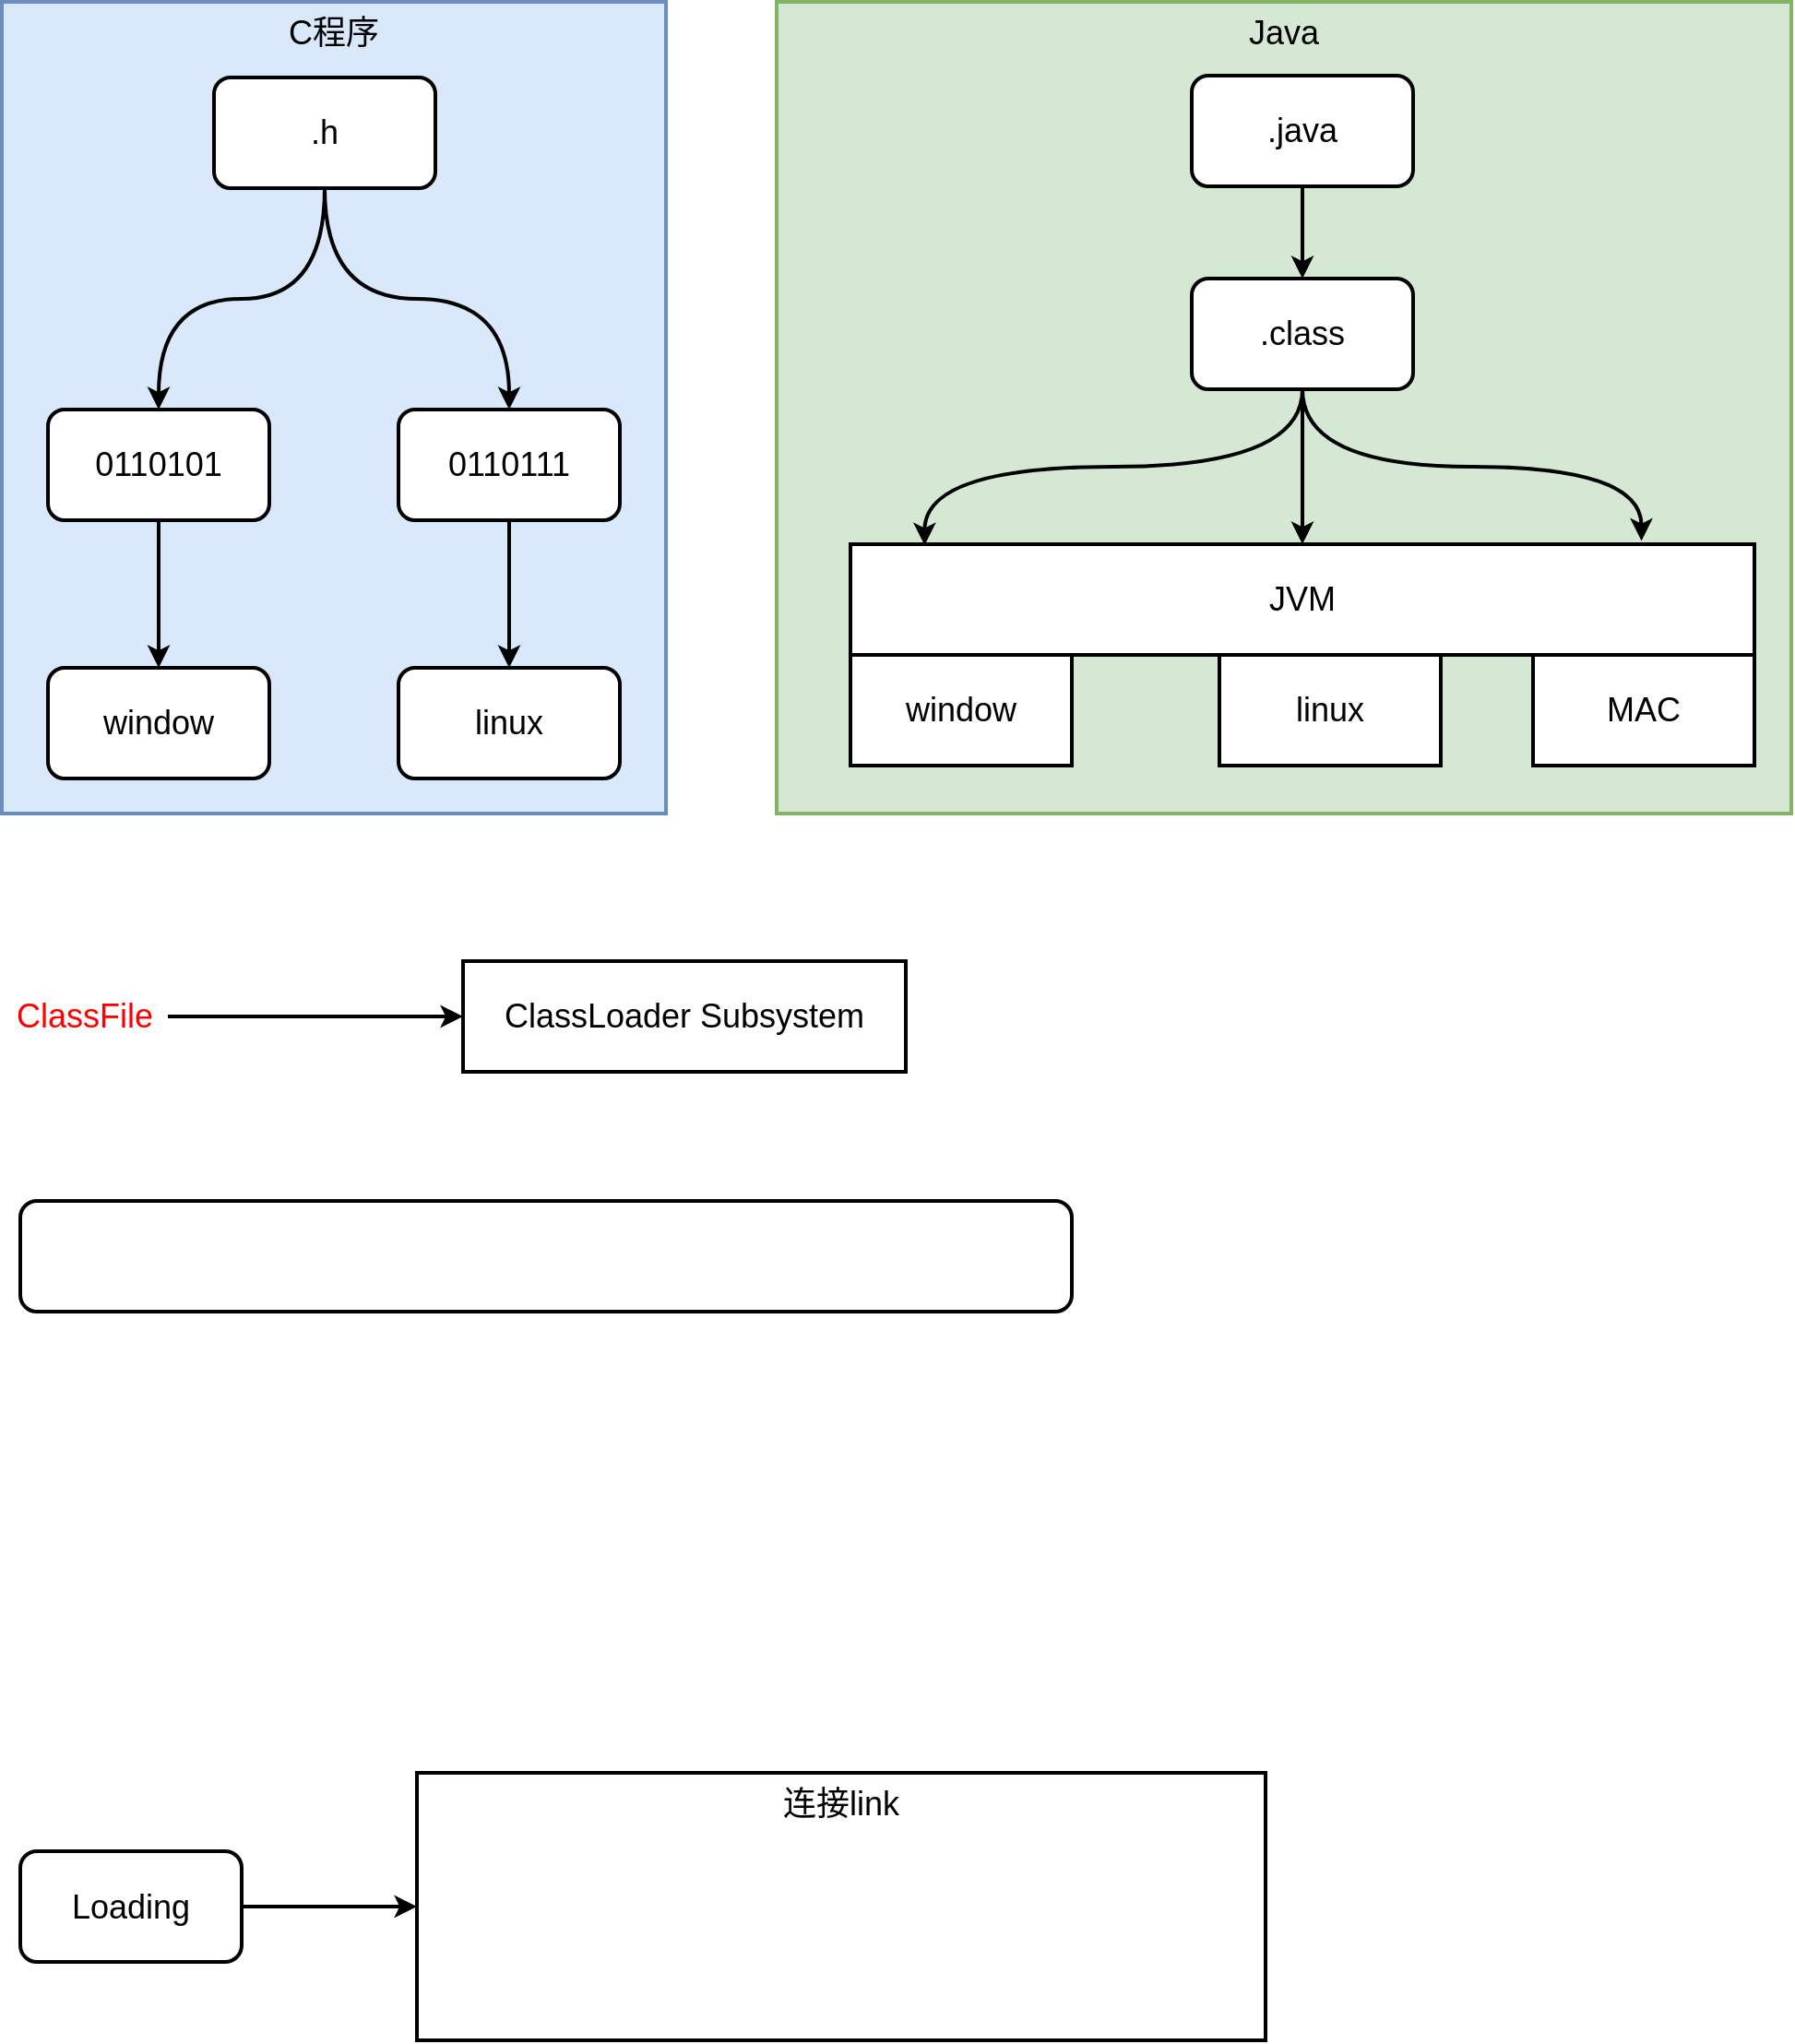 <mxfile version="16.1.0" type="github" pages="7">
  <diagram id="BrPpC-8mLAdGoz8eTYsT" name="程序编译">
    <mxGraphModel dx="1209" dy="711" grid="1" gridSize="10" guides="1" tooltips="1" connect="1" arrows="1" fold="1" page="1" pageScale="1" pageWidth="827" pageHeight="1169" math="0" shadow="0">
      <root>
        <mxCell id="o0mdRVrfHWHIyfYO87qM-0" />
        <mxCell id="o0mdRVrfHWHIyfYO87qM-1" parent="o0mdRVrfHWHIyfYO87qM-0" />
        <mxCell id="o0mdRVrfHWHIyfYO87qM-2" value="C程序" style="rounded=0;whiteSpace=wrap;html=1;fontSize=18;strokeWidth=2;fillColor=#dae8fc;strokeColor=#6c8ebf;verticalAlign=top;" parent="o0mdRVrfHWHIyfYO87qM-1" vertex="1">
          <mxGeometry x="40" y="50" width="360" height="440" as="geometry" />
        </mxCell>
        <mxCell id="o0mdRVrfHWHIyfYO87qM-3" style="edgeStyle=orthogonalEdgeStyle;rounded=0;orthogonalLoop=1;jettySize=auto;html=1;entryX=0.5;entryY=0;entryDx=0;entryDy=0;fontSize=18;curved=1;strokeWidth=2;" parent="o0mdRVrfHWHIyfYO87qM-1" source="o0mdRVrfHWHIyfYO87qM-5" target="o0mdRVrfHWHIyfYO87qM-7" edge="1">
          <mxGeometry relative="1" as="geometry" />
        </mxCell>
        <mxCell id="o0mdRVrfHWHIyfYO87qM-4" style="edgeStyle=orthogonalEdgeStyle;curved=1;rounded=0;orthogonalLoop=1;jettySize=auto;html=1;fontSize=18;exitX=0.5;exitY=1;exitDx=0;exitDy=0;strokeWidth=2;" parent="o0mdRVrfHWHIyfYO87qM-1" source="o0mdRVrfHWHIyfYO87qM-5" target="o0mdRVrfHWHIyfYO87qM-9" edge="1">
          <mxGeometry relative="1" as="geometry" />
        </mxCell>
        <mxCell id="o0mdRVrfHWHIyfYO87qM-5" value=".h" style="rounded=1;whiteSpace=wrap;html=1;strokeWidth=2;fontSize=18;" parent="o0mdRVrfHWHIyfYO87qM-1" vertex="1">
          <mxGeometry x="155" y="91" width="120" height="60" as="geometry" />
        </mxCell>
        <mxCell id="o0mdRVrfHWHIyfYO87qM-6" style="edgeStyle=orthogonalEdgeStyle;curved=1;rounded=0;orthogonalLoop=1;jettySize=auto;html=1;entryX=0.5;entryY=0;entryDx=0;entryDy=0;fontSize=18;strokeWidth=2;" parent="o0mdRVrfHWHIyfYO87qM-1" source="o0mdRVrfHWHIyfYO87qM-7" target="o0mdRVrfHWHIyfYO87qM-10" edge="1">
          <mxGeometry relative="1" as="geometry" />
        </mxCell>
        <mxCell id="o0mdRVrfHWHIyfYO87qM-7" value="0110101" style="rounded=1;whiteSpace=wrap;html=1;fontSize=18;strokeWidth=2;" parent="o0mdRVrfHWHIyfYO87qM-1" vertex="1">
          <mxGeometry x="65" y="271" width="120" height="60" as="geometry" />
        </mxCell>
        <mxCell id="o0mdRVrfHWHIyfYO87qM-8" style="edgeStyle=orthogonalEdgeStyle;curved=1;rounded=0;orthogonalLoop=1;jettySize=auto;html=1;entryX=0.5;entryY=0;entryDx=0;entryDy=0;fontSize=18;strokeWidth=2;" parent="o0mdRVrfHWHIyfYO87qM-1" source="o0mdRVrfHWHIyfYO87qM-9" target="o0mdRVrfHWHIyfYO87qM-11" edge="1">
          <mxGeometry relative="1" as="geometry" />
        </mxCell>
        <mxCell id="o0mdRVrfHWHIyfYO87qM-9" value="0110111" style="rounded=1;whiteSpace=wrap;html=1;fontSize=18;strokeWidth=2;" parent="o0mdRVrfHWHIyfYO87qM-1" vertex="1">
          <mxGeometry x="255" y="271" width="120" height="60" as="geometry" />
        </mxCell>
        <mxCell id="o0mdRVrfHWHIyfYO87qM-10" value="window" style="rounded=1;whiteSpace=wrap;html=1;fontSize=18;strokeWidth=2;" parent="o0mdRVrfHWHIyfYO87qM-1" vertex="1">
          <mxGeometry x="65" y="411" width="120" height="60" as="geometry" />
        </mxCell>
        <mxCell id="o0mdRVrfHWHIyfYO87qM-11" value="linux" style="rounded=1;whiteSpace=wrap;html=1;fontSize=18;strokeWidth=2;" parent="o0mdRVrfHWHIyfYO87qM-1" vertex="1">
          <mxGeometry x="255" y="411" width="120" height="60" as="geometry" />
        </mxCell>
        <mxCell id="o0mdRVrfHWHIyfYO87qM-12" value="Java" style="rounded=0;whiteSpace=wrap;html=1;fontSize=18;strokeWidth=2;fillColor=#d5e8d4;strokeColor=#82b366;verticalAlign=top;" parent="o0mdRVrfHWHIyfYO87qM-1" vertex="1">
          <mxGeometry x="460" y="50" width="550" height="440" as="geometry" />
        </mxCell>
        <mxCell id="o0mdRVrfHWHIyfYO87qM-13" style="edgeStyle=orthogonalEdgeStyle;curved=1;rounded=0;orthogonalLoop=1;jettySize=auto;html=1;fontSize=18;strokeWidth=2;" parent="o0mdRVrfHWHIyfYO87qM-1" source="o0mdRVrfHWHIyfYO87qM-14" target="o0mdRVrfHWHIyfYO87qM-18" edge="1">
          <mxGeometry relative="1" as="geometry" />
        </mxCell>
        <mxCell id="o0mdRVrfHWHIyfYO87qM-14" value=".java" style="rounded=1;whiteSpace=wrap;html=1;fontSize=18;strokeWidth=2;" parent="o0mdRVrfHWHIyfYO87qM-1" vertex="1">
          <mxGeometry x="685" y="90" width="120" height="60" as="geometry" />
        </mxCell>
        <mxCell id="o0mdRVrfHWHIyfYO87qM-15" style="edgeStyle=orthogonalEdgeStyle;curved=1;rounded=0;orthogonalLoop=1;jettySize=auto;html=1;entryX=0.082;entryY=0.01;entryDx=0;entryDy=0;entryPerimeter=0;fontSize=18;strokeWidth=2;" parent="o0mdRVrfHWHIyfYO87qM-1" source="o0mdRVrfHWHIyfYO87qM-18" target="o0mdRVrfHWHIyfYO87qM-19" edge="1">
          <mxGeometry relative="1" as="geometry" />
        </mxCell>
        <mxCell id="o0mdRVrfHWHIyfYO87qM-16" style="edgeStyle=orthogonalEdgeStyle;curved=1;rounded=0;orthogonalLoop=1;jettySize=auto;html=1;fontSize=18;strokeWidth=2;" parent="o0mdRVrfHWHIyfYO87qM-1" source="o0mdRVrfHWHIyfYO87qM-18" target="o0mdRVrfHWHIyfYO87qM-19" edge="1">
          <mxGeometry relative="1" as="geometry" />
        </mxCell>
        <mxCell id="o0mdRVrfHWHIyfYO87qM-17" style="edgeStyle=orthogonalEdgeStyle;curved=1;rounded=0;orthogonalLoop=1;jettySize=auto;html=1;entryX=0.875;entryY=-0.03;entryDx=0;entryDy=0;entryPerimeter=0;fontSize=18;strokeWidth=2;" parent="o0mdRVrfHWHIyfYO87qM-1" source="o0mdRVrfHWHIyfYO87qM-18" target="o0mdRVrfHWHIyfYO87qM-19" edge="1">
          <mxGeometry relative="1" as="geometry" />
        </mxCell>
        <mxCell id="o0mdRVrfHWHIyfYO87qM-18" value=".class" style="rounded=1;whiteSpace=wrap;html=1;fontSize=18;strokeWidth=2;" parent="o0mdRVrfHWHIyfYO87qM-1" vertex="1">
          <mxGeometry x="685" y="200" width="120" height="60" as="geometry" />
        </mxCell>
        <mxCell id="o0mdRVrfHWHIyfYO87qM-19" value="JVM" style="rounded=0;whiteSpace=wrap;html=1;fontSize=18;strokeWidth=2;" parent="o0mdRVrfHWHIyfYO87qM-1" vertex="1">
          <mxGeometry x="500" y="344" width="490" height="60" as="geometry" />
        </mxCell>
        <mxCell id="o0mdRVrfHWHIyfYO87qM-20" value="window" style="rounded=0;whiteSpace=wrap;html=1;fontSize=18;strokeWidth=2;" parent="o0mdRVrfHWHIyfYO87qM-1" vertex="1">
          <mxGeometry x="500" y="404" width="120" height="60" as="geometry" />
        </mxCell>
        <mxCell id="o0mdRVrfHWHIyfYO87qM-21" value="linux" style="rounded=0;whiteSpace=wrap;html=1;fontSize=18;strokeWidth=2;" parent="o0mdRVrfHWHIyfYO87qM-1" vertex="1">
          <mxGeometry x="700" y="404" width="120" height="60" as="geometry" />
        </mxCell>
        <mxCell id="o0mdRVrfHWHIyfYO87qM-22" value="MAC" style="rounded=0;whiteSpace=wrap;html=1;fontSize=18;strokeWidth=2;" parent="o0mdRVrfHWHIyfYO87qM-1" vertex="1">
          <mxGeometry x="870" y="404" width="120" height="60" as="geometry" />
        </mxCell>
        <mxCell id="o0mdRVrfHWHIyfYO87qM-25" style="edgeStyle=orthogonalEdgeStyle;rounded=0;orthogonalLoop=1;jettySize=auto;html=1;fontSize=18;strokeWidth=2;" parent="o0mdRVrfHWHIyfYO87qM-1" source="o0mdRVrfHWHIyfYO87qM-23" target="o0mdRVrfHWHIyfYO87qM-24" edge="1">
          <mxGeometry relative="1" as="geometry" />
        </mxCell>
        <mxCell id="o0mdRVrfHWHIyfYO87qM-23" value="ClassFile" style="text;html=1;strokeColor=none;fillColor=none;align=center;verticalAlign=middle;whiteSpace=wrap;rounded=0;fontSize=18;fontColor=#FF0000;fontStyle=0" parent="o0mdRVrfHWHIyfYO87qM-1" vertex="1">
          <mxGeometry x="40" y="585" width="90" height="30" as="geometry" />
        </mxCell>
        <mxCell id="o0mdRVrfHWHIyfYO87qM-24" value="ClassLoader Subsystem" style="rounded=0;whiteSpace=wrap;html=1;fontSize=18;strokeWidth=2;" parent="o0mdRVrfHWHIyfYO87qM-1" vertex="1">
          <mxGeometry x="290" y="570" width="240" height="60" as="geometry" />
        </mxCell>
        <mxCell id="o0mdRVrfHWHIyfYO87qM-28" style="edgeStyle=orthogonalEdgeStyle;rounded=0;orthogonalLoop=1;jettySize=auto;html=1;fontSize=18;strokeWidth=2;" parent="o0mdRVrfHWHIyfYO87qM-1" source="o0mdRVrfHWHIyfYO87qM-26" target="o0mdRVrfHWHIyfYO87qM-27" edge="1">
          <mxGeometry relative="1" as="geometry" />
        </mxCell>
        <mxCell id="o0mdRVrfHWHIyfYO87qM-26" value="Loading" style="rounded=1;whiteSpace=wrap;html=1;fontSize=18;strokeWidth=2;" parent="o0mdRVrfHWHIyfYO87qM-1" vertex="1">
          <mxGeometry x="50" y="1052.5" width="120" height="60" as="geometry" />
        </mxCell>
        <mxCell id="o0mdRVrfHWHIyfYO87qM-27" value="连接link" style="rounded=0;whiteSpace=wrap;html=1;fontSize=18;strokeWidth=2;verticalAlign=top;" parent="o0mdRVrfHWHIyfYO87qM-1" vertex="1">
          <mxGeometry x="265" y="1010" width="460" height="145" as="geometry" />
        </mxCell>
        <mxCell id="Wvz9ZISuV2iKJjNT39iS-0" value="" style="rounded=1;whiteSpace=wrap;html=1;fontColor=#FF0000;strokeWidth=2;" vertex="1" parent="o0mdRVrfHWHIyfYO87qM-1">
          <mxGeometry x="50" y="700" width="570" height="60" as="geometry" />
        </mxCell>
      </root>
    </mxGraphModel>
  </diagram>
  <diagram id="2qeyQCbmPffhCebhITNP" name="JVM结构图">
    <mxGraphModel dx="1209" dy="711" grid="1" gridSize="10" guides="1" tooltips="1" connect="1" arrows="1" fold="1" page="1" pageScale="1" pageWidth="827" pageHeight="1169" background="none" math="0" shadow="0">
      <root>
        <mxCell id="0" />
        <mxCell id="1" parent="0" />
        <mxCell id="GCJxsYK008IPCIfOtPau-4" style="edgeStyle=orthogonalEdgeStyle;rounded=0;orthogonalLoop=1;jettySize=auto;html=1;fontSize=30;strokeWidth=2;" parent="1" source="GCJxsYK008IPCIfOtPau-1" target="GCJxsYK008IPCIfOtPau-3" edge="1">
          <mxGeometry relative="1" as="geometry" />
        </mxCell>
        <mxCell id="GCJxsYK008IPCIfOtPau-1" value="Class Files" style="text;html=1;strokeColor=none;fillColor=none;align=center;verticalAlign=middle;whiteSpace=wrap;rounded=0;fontSize=30;" parent="1" vertex="1">
          <mxGeometry x="130" y="151" width="150" height="30" as="geometry" />
        </mxCell>
        <mxCell id="GCJxsYK008IPCIfOtPau-3" value="Class Loader Subsystem" style="shape=cube;whiteSpace=wrap;html=1;boundedLbl=1;backgroundOutline=1;darkOpacity=0.05;darkOpacity2=0.1;fontSize=26;strokeWidth=2;fillColor=#dae8fc;strokeColor=#19202B;gradientColor=#7ea6e0;" parent="1" vertex="1">
          <mxGeometry x="490" y="126" width="350" height="80" as="geometry" />
        </mxCell>
        <mxCell id="GCJxsYK008IPCIfOtPau-5" value="Runtime Data Areas" style="rounded=0;whiteSpace=wrap;html=1;fontSize=26;strokeColor=#6c8ebf;strokeWidth=2;fillColor=#dae8fc;verticalAlign=bottom;fontStyle=1;gradientColor=#ffffff;" parent="1" vertex="1">
          <mxGeometry x="20" y="290" width="920" height="220" as="geometry" />
        </mxCell>
        <mxCell id="GCJxsYK008IPCIfOtPau-9" value="Method&lt;br style=&quot;font-size: 24px;&quot;&gt;Area" style="rounded=0;whiteSpace=wrap;html=1;fontSize=24;strokeColor=none;strokeWidth=1;fillColor=#cce5ff;gradientDirection=south;gradientColor=#ffffff;glass=0;shadow=1;" parent="1" vertex="1">
          <mxGeometry x="40" y="320" width="160" height="90" as="geometry" />
        </mxCell>
        <mxCell id="GCJxsYK008IPCIfOtPau-10" value="Heap" style="rounded=0;whiteSpace=wrap;html=1;fontSize=24;strokeColor=none;strokeWidth=1;fillColor=#cce5ff;gradientDirection=south;gradientColor=#ffffff;sketch=0;shadow=1;" parent="1" vertex="1">
          <mxGeometry x="220" y="320" width="160" height="90" as="geometry" />
        </mxCell>
        <mxCell id="GCJxsYK008IPCIfOtPau-11" value="&amp;nbsp; Execution&lt;br style=&quot;font-size: 26px;&quot;&gt;&amp;nbsp; Engine" style="shape=cube;whiteSpace=wrap;html=1;boundedLbl=1;backgroundOutline=1;darkOpacity=0.05;darkOpacity2=0.1;fontSize=26;strokeColor=#000000;strokeWidth=2;fillColor=#dae8fc;gradientColor=#7ea6e0;align=left;gradientDirection=west;" parent="1" vertex="1">
          <mxGeometry x="40" y="580" width="490" height="130" as="geometry" />
        </mxCell>
        <mxCell id="GCJxsYK008IPCIfOtPau-12" value="JIT&lt;br style=&quot;font-size: 20px;&quot;&gt;Compiler" style="rounded=0;whiteSpace=wrap;html=1;fontSize=20;strokeColor=none;strokeWidth=2;fillColor=#cce5ff;gradientColor=#ffffff;" parent="1" vertex="1">
          <mxGeometry x="225" y="625" width="120" height="70" as="geometry" />
        </mxCell>
        <mxCell id="GCJxsYK008IPCIfOtPau-13" value="Garbage&lt;br&gt;Collector" style="rounded=0;whiteSpace=wrap;html=1;fontSize=20;strokeColor=none;strokeWidth=2;fillColor=#cce5ff;gradientColor=#ffffff;" parent="1" vertex="1">
          <mxGeometry x="370" y="625" width="120" height="70" as="geometry" />
        </mxCell>
        <mxCell id="GCJxsYK008IPCIfOtPau-14" value="" style="shape=flexArrow;endArrow=classic;html=1;rounded=0;fontSize=26;strokeWidth=2;exitX=0.25;exitY=1;exitDx=0;exitDy=0;endWidth=26;endSize=8.47;width=18;fillColor=#e1d5e7;strokeColor=#9673a6;entryX=0.429;entryY=0.012;entryDx=0;entryDy=0;entryPerimeter=0;" parent="1" source="GCJxsYK008IPCIfOtPau-5" target="GCJxsYK008IPCIfOtPau-11" edge="1">
          <mxGeometry width="50" height="50" relative="1" as="geometry">
            <mxPoint x="390" y="520" as="sourcePoint" />
            <mxPoint x="205" y="580" as="targetPoint" />
          </mxGeometry>
        </mxCell>
        <mxCell id="GCJxsYK008IPCIfOtPau-15" value="" style="shape=flexArrow;endArrow=classic;html=1;rounded=0;fontSize=26;strokeWidth=2;exitX=0.25;exitY=1;exitDx=0;exitDy=0;endWidth=26;endSize=8.47;width=18;fillColor=#e1d5e7;strokeColor=#9673a6;gradientColor=none;" parent="1" edge="1">
          <mxGeometry width="50" height="50" relative="1" as="geometry">
            <mxPoint x="190" y="580" as="sourcePoint" />
            <mxPoint x="190" y="510" as="targetPoint" />
          </mxGeometry>
        </mxCell>
        <mxCell id="GCJxsYK008IPCIfOtPau-16" value="" style="shape=flexArrow;endArrow=classic;html=1;rounded=0;fontSize=26;strokeWidth=2;exitX=0.574;exitY=1.003;exitDx=0;exitDy=0;exitPerimeter=0;width=27;endSize=10.2;endWidth=32;fillColor=#e1d5e7;strokeColor=#9673a6;entryX=0.729;entryY=0;entryDx=0;entryDy=0;entryPerimeter=0;" parent="1" source="GCJxsYK008IPCIfOtPau-3" target="GCJxsYK008IPCIfOtPau-5" edge="1">
          <mxGeometry width="50" height="50" relative="1" as="geometry">
            <mxPoint x="490" y="240" as="sourcePoint" />
            <mxPoint x="660" y="288" as="targetPoint" />
          </mxGeometry>
        </mxCell>
        <mxCell id="GCJxsYK008IPCIfOtPau-17" value="" style="shape=flexArrow;endArrow=classic;html=1;rounded=0;fontSize=26;strokeWidth=2;entryX=0.692;entryY=-0.014;entryDx=0;entryDy=0;entryPerimeter=0;width=27;endSize=10.91;endWidth=35;fillColor=#e1d5e7;strokeColor=#9673a6;exitX=0.622;exitY=0;exitDx=0;exitDy=0;exitPerimeter=0;" parent="1" source="GCJxsYK008IPCIfOtPau-5" edge="1">
          <mxGeometry width="50" height="50" relative="1" as="geometry">
            <mxPoint x="592" y="287" as="sourcePoint" />
            <mxPoint x="591.824" y="206" as="targetPoint" />
          </mxGeometry>
        </mxCell>
        <mxCell id="GCJxsYK008IPCIfOtPau-18" value="Java&lt;br&gt;Thread" style="rounded=0;whiteSpace=wrap;html=1;fontSize=24;strokeColor=none;strokeWidth=1;fillColor=#cce5ff;gradientDirection=south;gradientColor=#ffffff;sketch=0;shadow=1;" parent="1" vertex="1">
          <mxGeometry x="400" y="320" width="160" height="90" as="geometry" />
        </mxCell>
        <mxCell id="GCJxsYK008IPCIfOtPau-19" value="Program&lt;br&gt;Counter&lt;br&gt;Registers" style="rounded=0;whiteSpace=wrap;html=1;fontSize=24;strokeColor=none;strokeWidth=1;fillColor=#cce5ff;gradientDirection=south;gradientColor=#ffffff;sketch=0;shadow=1;" parent="1" vertex="1">
          <mxGeometry x="580" y="320" width="160" height="90" as="geometry" />
        </mxCell>
        <mxCell id="GCJxsYK008IPCIfOtPau-20" value="Native&lt;br&gt;Internal&lt;br&gt;Threads" style="rounded=0;whiteSpace=wrap;html=1;fontSize=24;strokeColor=none;strokeWidth=1;fillColor=#cce5ff;gradientDirection=south;gradientColor=#ffffff;sketch=0;shadow=1;" parent="1" vertex="1">
          <mxGeometry x="760" y="320" width="160" height="90" as="geometry" />
        </mxCell>
        <mxCell id="GCJxsYK008IPCIfOtPau-21" value="Native&lt;br&gt;Method&lt;br&gt;Interface" style="rounded=0;whiteSpace=wrap;html=1;shadow=1;glass=0;sketch=0;fontSize=24;strokeColor=#D2DEED;strokeWidth=1;gradientDirection=south;fillColor=#cce5ff;gradientColor=#ffffff;" parent="1" vertex="1">
          <mxGeometry x="673" y="600" width="177" height="110" as="geometry" />
        </mxCell>
        <mxCell id="GCJxsYK008IPCIfOtPau-22" value="" style="endArrow=classic;startArrow=classic;html=1;rounded=0;fontSize=24;strokeWidth=2;gradientColor=none;entryX=0;entryY=0.5;entryDx=0;entryDy=0;exitX=0;exitY=0;exitDx=490;exitDy=75;exitPerimeter=0;" parent="1" source="GCJxsYK008IPCIfOtPau-11" target="GCJxsYK008IPCIfOtPau-21" edge="1">
          <mxGeometry width="50" height="50" relative="1" as="geometry">
            <mxPoint x="490" y="480" as="sourcePoint" />
            <mxPoint x="540" y="430" as="targetPoint" />
          </mxGeometry>
        </mxCell>
        <mxCell id="GCJxsYK008IPCIfOtPau-23" value="" style="endArrow=classic;startArrow=classic;html=1;rounded=0;fontSize=24;strokeWidth=2;gradientColor=none;entryX=0.808;entryY=1.005;entryDx=0;entryDy=0;entryPerimeter=0;exitX=0.5;exitY=0;exitDx=0;exitDy=0;" parent="1" source="GCJxsYK008IPCIfOtPau-21" target="GCJxsYK008IPCIfOtPau-5" edge="1">
          <mxGeometry width="50" height="50" relative="1" as="geometry">
            <mxPoint x="740" y="580" as="sourcePoint" />
            <mxPoint x="790" y="530" as="targetPoint" />
          </mxGeometry>
        </mxCell>
        <mxCell id="GCJxsYK008IPCIfOtPau-25" style="edgeStyle=orthogonalEdgeStyle;rounded=0;orthogonalLoop=1;jettySize=auto;html=1;entryX=1;entryY=0.5;entryDx=0;entryDy=0;fontSize=24;strokeWidth=2;gradientColor=none;" parent="1" source="GCJxsYK008IPCIfOtPau-24" target="GCJxsYK008IPCIfOtPau-21" edge="1">
          <mxGeometry relative="1" as="geometry" />
        </mxCell>
        <mxCell id="GCJxsYK008IPCIfOtPau-24" value="Native&lt;br&gt;Method&lt;br&gt;Libraries" style="text;html=1;strokeColor=none;fillColor=none;align=center;verticalAlign=middle;whiteSpace=wrap;rounded=0;shadow=1;glass=0;sketch=0;fontSize=24;" parent="1" vertex="1">
          <mxGeometry x="900" y="612.5" width="120" height="85" as="geometry" />
        </mxCell>
        <mxCell id="GCJxsYK008IPCIfOtPau-26" value="HotSpot JVM:Architecture" style="text;html=1;strokeColor=none;fillColor=none;align=center;verticalAlign=middle;whiteSpace=wrap;rounded=0;shadow=1;glass=0;sketch=0;fontSize=40;fontStyle=1" parent="1" vertex="1">
          <mxGeometry x="210" y="50" width="550" height="30" as="geometry" />
        </mxCell>
      </root>
    </mxGraphModel>
  </diagram>
  <diagram id="6c3I7alsUVyJTJP19MSs" name="类加载器（双亲委派机制）">
    <mxGraphModel dx="1038" dy="647" grid="1" gridSize="10" guides="1" tooltips="1" connect="1" arrows="1" fold="1" page="1" pageScale="1" pageWidth="827" pageHeight="1169" math="0" shadow="0">
      <root>
        <mxCell id="tSh51RTxntLPx30OHqAE-0" />
        <mxCell id="tSh51RTxntLPx30OHqAE-1" parent="tSh51RTxntLPx30OHqAE-0" />
        <mxCell id="tSh51RTxntLPx30OHqAE-10" style="edgeStyle=orthogonalEdgeStyle;rounded=0;orthogonalLoop=1;jettySize=auto;html=1;entryX=0.75;entryY=0;entryDx=0;entryDy=0;fontSize=18;strokeWidth=2;exitX=0.75;exitY=1;exitDx=0;exitDy=0;" parent="tSh51RTxntLPx30OHqAE-1" source="tSh51RTxntLPx30OHqAE-2" target="tSh51RTxntLPx30OHqAE-3" edge="1">
          <mxGeometry relative="1" as="geometry" />
        </mxCell>
        <mxCell id="tSh51RTxntLPx30OHqAE-16" value="4、没有找到，交给 ExtClassLoader" style="edgeLabel;html=1;align=center;verticalAlign=middle;resizable=0;points=[];fontSize=14;" parent="tSh51RTxntLPx30OHqAE-10" vertex="1" connectable="0">
          <mxGeometry x="-0.329" relative="1" as="geometry">
            <mxPoint as="offset" />
          </mxGeometry>
        </mxCell>
        <mxCell id="tSh51RTxntLPx30OHqAE-21" style="edgeStyle=orthogonalEdgeStyle;rounded=0;orthogonalLoop=1;jettySize=auto;html=1;fontSize=18;strokeWidth=2;" parent="tSh51RTxntLPx30OHqAE-1" source="tSh51RTxntLPx30OHqAE-2" target="tSh51RTxntLPx30OHqAE-19" edge="1">
          <mxGeometry relative="1" as="geometry" />
        </mxCell>
        <mxCell id="tSh51RTxntLPx30OHqAE-2" value="启动类、根据加载器 BootstrapClassLoader" style="rounded=1;whiteSpace=wrap;html=1;fontSize=16;strokeWidth=2;" parent="tSh51RTxntLPx30OHqAE-1" vertex="1">
          <mxGeometry x="60" y="50" width="410" height="60" as="geometry" />
        </mxCell>
        <mxCell id="tSh51RTxntLPx30OHqAE-9" style="edgeStyle=orthogonalEdgeStyle;rounded=0;orthogonalLoop=1;jettySize=auto;html=1;entryX=0.221;entryY=1.039;entryDx=0;entryDy=0;entryPerimeter=0;fontSize=18;strokeWidth=2;exitX=0.221;exitY=-0.026;exitDx=0;exitDy=0;exitPerimeter=0;" parent="tSh51RTxntLPx30OHqAE-1" source="tSh51RTxntLPx30OHqAE-3" target="tSh51RTxntLPx30OHqAE-2" edge="1">
          <mxGeometry relative="1" as="geometry" />
        </mxCell>
        <mxCell id="tSh51RTxntLPx30OHqAE-15" value="3、委托" style="edgeLabel;html=1;align=center;verticalAlign=middle;resizable=0;points=[];fontSize=14;" parent="tSh51RTxntLPx30OHqAE-9" vertex="1" connectable="0">
          <mxGeometry x="0.257" y="3" relative="1" as="geometry">
            <mxPoint as="offset" />
          </mxGeometry>
        </mxCell>
        <mxCell id="tSh51RTxntLPx30OHqAE-11" style="edgeStyle=orthogonalEdgeStyle;rounded=0;orthogonalLoop=1;jettySize=auto;html=1;entryX=0.726;entryY=-0.001;entryDx=0;entryDy=0;entryPerimeter=0;fontSize=18;strokeWidth=2;exitX=0.75;exitY=1;exitDx=0;exitDy=0;" parent="tSh51RTxntLPx30OHqAE-1" source="tSh51RTxntLPx30OHqAE-3" target="tSh51RTxntLPx30OHqAE-4" edge="1">
          <mxGeometry relative="1" as="geometry" />
        </mxCell>
        <mxCell id="tSh51RTxntLPx30OHqAE-17" value="5、没有找到，交给AppClassLoader" style="edgeLabel;html=1;align=center;verticalAlign=middle;resizable=0;points=[];fontSize=14;" parent="tSh51RTxntLPx30OHqAE-11" vertex="1" connectable="0">
          <mxGeometry x="-0.232" relative="1" as="geometry">
            <mxPoint as="offset" />
          </mxGeometry>
        </mxCell>
        <mxCell id="tSh51RTxntLPx30OHqAE-22" style="edgeStyle=orthogonalEdgeStyle;rounded=0;orthogonalLoop=1;jettySize=auto;html=1;fontSize=18;strokeWidth=2;" parent="tSh51RTxntLPx30OHqAE-1" source="tSh51RTxntLPx30OHqAE-3" target="tSh51RTxntLPx30OHqAE-20" edge="1">
          <mxGeometry relative="1" as="geometry" />
        </mxCell>
        <mxCell id="tSh51RTxntLPx30OHqAE-3" value="扩展类加载器 ExtClassLoader" style="rounded=1;whiteSpace=wrap;html=1;fontSize=16;strokeWidth=2;" parent="tSh51RTxntLPx30OHqAE-1" vertex="1">
          <mxGeometry x="60" y="200" width="410" height="60" as="geometry" />
        </mxCell>
        <mxCell id="tSh51RTxntLPx30OHqAE-8" style="edgeStyle=orthogonalEdgeStyle;rounded=0;orthogonalLoop=1;jettySize=auto;html=1;entryX=0.218;entryY=1.037;entryDx=0;entryDy=0;entryPerimeter=0;fontSize=18;strokeWidth=2;exitX=0.195;exitY=-0.006;exitDx=0;exitDy=0;exitPerimeter=0;" parent="tSh51RTxntLPx30OHqAE-1" source="tSh51RTxntLPx30OHqAE-4" target="tSh51RTxntLPx30OHqAE-3" edge="1">
          <mxGeometry relative="1" as="geometry" />
        </mxCell>
        <mxCell id="tSh51RTxntLPx30OHqAE-14" value="2、委托" style="edgeLabel;html=1;align=center;verticalAlign=middle;resizable=0;points=[];fontSize=14;" parent="tSh51RTxntLPx30OHqAE-8" vertex="1" connectable="0">
          <mxGeometry x="0.156" y="-1" relative="1" as="geometry">
            <mxPoint as="offset" />
          </mxGeometry>
        </mxCell>
        <mxCell id="tSh51RTxntLPx30OHqAE-12" style="edgeStyle=orthogonalEdgeStyle;rounded=0;orthogonalLoop=1;jettySize=auto;html=1;entryX=0.5;entryY=0;entryDx=0;entryDy=0;fontSize=18;strokeWidth=2;exitX=0.743;exitY=1.018;exitDx=0;exitDy=0;exitPerimeter=0;" parent="tSh51RTxntLPx30OHqAE-1" source="tSh51RTxntLPx30OHqAE-4" target="tSh51RTxntLPx30OHqAE-6" edge="1">
          <mxGeometry relative="1" as="geometry" />
        </mxCell>
        <mxCell id="tSh51RTxntLPx30OHqAE-18" value="6、没有找到，交给SeltClassLoader" style="edgeLabel;html=1;align=center;verticalAlign=middle;resizable=0;points=[];fontSize=14;" parent="tSh51RTxntLPx30OHqAE-12" vertex="1" connectable="0">
          <mxGeometry x="-0.339" relative="1" as="geometry">
            <mxPoint as="offset" />
          </mxGeometry>
        </mxCell>
        <mxCell id="tSh51RTxntLPx30OHqAE-26" style="edgeStyle=orthogonalEdgeStyle;rounded=0;orthogonalLoop=1;jettySize=auto;html=1;fontSize=18;strokeWidth=2;" parent="tSh51RTxntLPx30OHqAE-1" source="tSh51RTxntLPx30OHqAE-4" target="tSh51RTxntLPx30OHqAE-24" edge="1">
          <mxGeometry relative="1" as="geometry" />
        </mxCell>
        <mxCell id="tSh51RTxntLPx30OHqAE-4" value="系统、应用加载器 AppClassLoader" style="rounded=1;whiteSpace=wrap;html=1;fontSize=16;strokeWidth=2;" parent="tSh51RTxntLPx30OHqAE-1" vertex="1">
          <mxGeometry x="70" y="370" width="410" height="60" as="geometry" />
        </mxCell>
        <mxCell id="tSh51RTxntLPx30OHqAE-7" style="edgeStyle=orthogonalEdgeStyle;rounded=0;orthogonalLoop=1;jettySize=auto;html=1;entryX=0.183;entryY=1;entryDx=0;entryDy=0;entryPerimeter=0;fontSize=18;strokeWidth=2;" parent="tSh51RTxntLPx30OHqAE-1" source="tSh51RTxntLPx30OHqAE-5" target="tSh51RTxntLPx30OHqAE-4" edge="1">
          <mxGeometry relative="1" as="geometry" />
        </mxCell>
        <mxCell id="tSh51RTxntLPx30OHqAE-13" value="1、挂载" style="edgeLabel;html=1;align=center;verticalAlign=middle;resizable=0;points=[];fontSize=14;" parent="tSh51RTxntLPx30OHqAE-7" vertex="1" connectable="0">
          <mxGeometry x="-0.119" y="-2" relative="1" as="geometry">
            <mxPoint as="offset" />
          </mxGeometry>
        </mxCell>
        <mxCell id="tSh51RTxntLPx30OHqAE-5" value="自定义类加载器" style="rounded=1;whiteSpace=wrap;html=1;fontSize=16;strokeWidth=2;" parent="tSh51RTxntLPx30OHqAE-1" vertex="1">
          <mxGeometry x="56" y="525" width="180" height="60" as="geometry" />
        </mxCell>
        <mxCell id="tSh51RTxntLPx30OHqAE-27" style="edgeStyle=orthogonalEdgeStyle;rounded=0;orthogonalLoop=1;jettySize=auto;html=1;fontSize=18;strokeWidth=2;" parent="tSh51RTxntLPx30OHqAE-1" source="tSh51RTxntLPx30OHqAE-6" target="tSh51RTxntLPx30OHqAE-25" edge="1">
          <mxGeometry relative="1" as="geometry" />
        </mxCell>
        <mxCell id="tSh51RTxntLPx30OHqAE-6" value="自定义类加载器" style="rounded=1;whiteSpace=wrap;html=1;fontSize=16;strokeWidth=2;" parent="tSh51RTxntLPx30OHqAE-1" vertex="1">
          <mxGeometry x="280" y="525" width="190" height="60" as="geometry" />
        </mxCell>
        <mxCell id="tSh51RTxntLPx30OHqAE-19" value="%/JAVA_HOME/lib" style="text;html=1;strokeColor=none;fillColor=none;align=center;verticalAlign=middle;whiteSpace=wrap;rounded=0;fontSize=16;" parent="tSh51RTxntLPx30OHqAE-1" vertex="1">
          <mxGeometry x="607" y="65" width="143" height="30" as="geometry" />
        </mxCell>
        <mxCell id="tSh51RTxntLPx30OHqAE-20" value="%/JAVA_HOME/jir/lib/ext" style="text;html=1;strokeColor=none;fillColor=none;align=center;verticalAlign=middle;whiteSpace=wrap;rounded=0;fontSize=16;" parent="tSh51RTxntLPx30OHqAE-1" vertex="1">
          <mxGeometry x="607" y="215" width="193" height="30" as="geometry" />
        </mxCell>
        <mxCell id="tSh51RTxntLPx30OHqAE-24" value="ClassPath,当前应用" style="text;html=1;strokeColor=none;fillColor=none;align=center;verticalAlign=middle;whiteSpace=wrap;rounded=0;fontSize=16;" parent="tSh51RTxntLPx30OHqAE-1" vertex="1">
          <mxGeometry x="620" y="385" width="160" height="30" as="geometry" />
        </mxCell>
        <mxCell id="tSh51RTxntLPx30OHqAE-25" value="本地磁盘或网络" style="text;html=1;strokeColor=none;fillColor=none;align=center;verticalAlign=middle;whiteSpace=wrap;rounded=0;fontSize=16;" parent="tSh51RTxntLPx30OHqAE-1" vertex="1">
          <mxGeometry x="630" y="540" width="130" height="30" as="geometry" />
        </mxCell>
        <mxCell id="GTbAWmtr8gv5MRB0v87--0" value="沙箱机制" style="shape=note;whiteSpace=wrap;html=1;backgroundOutline=1;darkOpacity=0.05;fontSize=16;strokeWidth=2;fillColor=#fff2cc;strokeColor=#d6b656;" parent="tSh51RTxntLPx30OHqAE-1" vertex="1">
          <mxGeometry x="210" y="680" width="300" height="100" as="geometry" />
        </mxCell>
      </root>
    </mxGraphModel>
  </diagram>
  <diagram id="wTqNtEC7suXkA1arGQHM" name="运行时数据区域">
    <mxGraphModel dx="1865" dy="647" grid="1" gridSize="10" guides="1" tooltips="1" connect="1" arrows="1" fold="1" page="1" pageScale="1" pageWidth="827" pageHeight="1169" math="0" shadow="0">
      <root>
        <mxCell id="BbJAuV3L56FwL83caDEo-0" />
        <mxCell id="BbJAuV3L56FwL83caDEo-1" parent="BbJAuV3L56FwL83caDEo-0" />
        <mxCell id="BbJAuV3L56FwL83caDEo-27" value="Heap" style="rounded=0;whiteSpace=wrap;html=1;fontSize=16;strokeWidth=2;verticalAlign=top;" parent="BbJAuV3L56FwL83caDEo-1" vertex="1">
          <mxGeometry x="-408" y="900" width="306" height="220" as="geometry" />
        </mxCell>
        <mxCell id="BbJAuV3L56FwL83caDEo-2" value="1、程序计数器：私有的&lt;br&gt;&lt;span style=&quot;white-space: pre&quot;&gt; &lt;/span&gt;Java方法：虚拟机字节码指定的地址&lt;br&gt;&lt;span style=&quot;white-space: pre&quot;&gt; &lt;/span&gt;native方法：undifined&lt;br&gt;2、stack：私有的&lt;br&gt;&lt;span style=&quot;white-space: pre&quot;&gt; &lt;/span&gt;每个方法对应的虚拟机栈，局部变量等&lt;br&gt;3、本地方法栈：私有的，native&lt;br&gt;4、方法区（永久代）共享&lt;br&gt;&lt;span style=&quot;white-space: pre&quot;&gt; &lt;/span&gt;1.6 有永久代，常量池放到方法区&lt;br&gt;&lt;span style=&quot;white-space: pre&quot;&gt; &lt;/span&gt;1.7 有永久代，常量池放在堆中&lt;br&gt;&lt;span style=&quot;white-space: pre&quot;&gt; &lt;/span&gt;1.8 元空间，64 位 JVM 默认元空间是 21 M&lt;br&gt;5、堆：共享空间&lt;br&gt;&lt;span style=&quot;white-space: pre&quot;&gt; &lt;/span&gt;存放大部分的实例对象，堆是 GC 的主要区域" style="shape=note;whiteSpace=wrap;html=1;backgroundOutline=1;darkOpacity=0.05;fontSize=16;strokeWidth=2;fillColor=#fff2cc;strokeColor=#d6b656;align=left;verticalAlign=top;" parent="BbJAuV3L56FwL83caDEo-1" vertex="1">
          <mxGeometry x="-110" y="50" width="500" height="280" as="geometry" />
        </mxCell>
        <mxCell id="BbJAuV3L56FwL83caDEo-3" value="Runtime Data areas" style="rounded=0;whiteSpace=wrap;html=1;fontSize=16;strokeWidth=2;fillColor=#dae8fc;strokeColor=#6c8ebf;verticalAlign=top;" parent="BbJAuV3L56FwL83caDEo-1" vertex="1">
          <mxGeometry x="-800" y="40" width="660" height="300" as="geometry" />
        </mxCell>
        <mxCell id="BbJAuV3L56FwL83caDEo-4" value="方法区" style="rounded=1;whiteSpace=wrap;html=1;fontSize=16;strokeWidth=2;fillColor=#1ba1e2;fontColor=#ffffff;strokeColor=#006EAF;verticalAlign=top;" parent="BbJAuV3L56FwL83caDEo-1" vertex="1">
          <mxGeometry x="-770" y="70" width="210" height="110" as="geometry" />
        </mxCell>
        <mxCell id="BbJAuV3L56FwL83caDEo-5" value="运行时常量池" style="rounded=1;whiteSpace=wrap;html=1;fontSize=16;strokeWidth=2;" parent="BbJAuV3L56FwL83caDEo-1" vertex="1">
          <mxGeometry x="-770" y="120" width="210" height="60" as="geometry" />
        </mxCell>
        <mxCell id="BbJAuV3L56FwL83caDEo-6" value="Heap" style="rounded=1;whiteSpace=wrap;html=1;fontSize=16;strokeWidth=2;fillColor=#1ba1e2;fontColor=#ffffff;strokeColor=#006EAF;" parent="BbJAuV3L56FwL83caDEo-1" vertex="1">
          <mxGeometry x="-780" y="230" width="220" height="90" as="geometry" />
        </mxCell>
        <mxCell id="BbJAuV3L56FwL83caDEo-7" value="Stack" style="rounded=1;whiteSpace=wrap;html=1;fontSize=16;strokeWidth=2;fillColor=#f0a30a;fontColor=#000000;strokeColor=#BD7000;" parent="BbJAuV3L56FwL83caDEo-1" vertex="1">
          <mxGeometry x="-520" y="90" width="150" height="230" as="geometry" />
        </mxCell>
        <mxCell id="BbJAuV3L56FwL83caDEo-8" value="本地方法栈" style="rounded=1;whiteSpace=wrap;html=1;fontSize=16;strokeWidth=2;fillColor=#f0a30a;fontColor=#000000;strokeColor=#BD7000;" parent="BbJAuV3L56FwL83caDEo-1" vertex="1">
          <mxGeometry x="-330" y="110" width="150" height="90" as="geometry" />
        </mxCell>
        <mxCell id="BbJAuV3L56FwL83caDEo-9" value="程序计数器" style="rounded=1;whiteSpace=wrap;html=1;fontSize=16;strokeWidth=2;fillColor=#f0a30a;fontColor=#000000;strokeColor=#BD7000;" parent="BbJAuV3L56FwL83caDEo-1" vertex="1">
          <mxGeometry x="-330" y="220" width="150" height="90" as="geometry" />
        </mxCell>
        <mxCell id="BbJAuV3L56FwL83caDEo-10" value="Heap" style="rounded=0;whiteSpace=wrap;html=1;fontSize=18;strokeWidth=2;verticalAlign=top;fillColor=#1ba1e2;strokeColor=#006EAF;fontColor=#ffffff;" parent="BbJAuV3L56FwL83caDEo-1" vertex="1">
          <mxGeometry x="-800" y="480" width="720" height="250" as="geometry" />
        </mxCell>
        <mxCell id="BbJAuV3L56FwL83caDEo-11" value="" style="shape=flexArrow;endArrow=classic;html=1;rounded=0;fontSize=16;strokeWidth=2;exitX=0.5;exitY=1;exitDx=0;exitDy=0;entryX=0.181;entryY=0.007;entryDx=0;entryDy=0;entryPerimeter=0;" parent="BbJAuV3L56FwL83caDEo-1" source="BbJAuV3L56FwL83caDEo-6" target="BbJAuV3L56FwL83caDEo-10" edge="1">
          <mxGeometry width="50" height="50" relative="1" as="geometry">
            <mxPoint x="-710" y="450" as="sourcePoint" />
            <mxPoint x="-660" y="400" as="targetPoint" />
          </mxGeometry>
        </mxCell>
        <mxCell id="BbJAuV3L56FwL83caDEo-12" value="Eden(8/10)" style="rounded=0;whiteSpace=wrap;html=1;fontSize=18;strokeWidth=2;fillColor=#6d8764;fontColor=#ffffff;strokeColor=#3A5431;" parent="BbJAuV3L56FwL83caDEo-1" vertex="1">
          <mxGeometry x="-800" y="580" width="190" height="150" as="geometry" />
        </mxCell>
        <mxCell id="BbJAuV3L56FwL83caDEo-13" value="survior&lt;br style=&quot;font-size: 18px;&quot;&gt;from(1/10)" style="rounded=0;whiteSpace=wrap;html=1;fontSize=18;strokeWidth=2;fillColor=#6d8764;fontColor=#ffffff;strokeColor=#3A5431;" parent="BbJAuV3L56FwL83caDEo-1" vertex="1">
          <mxGeometry x="-609" y="580" width="120" height="150" as="geometry" />
        </mxCell>
        <mxCell id="BbJAuV3L56FwL83caDEo-14" value="survior&lt;br style=&quot;font-size: 18px;&quot;&gt;to (1/10)" style="rounded=0;whiteSpace=wrap;html=1;fontSize=18;strokeWidth=2;fillColor=#6d8764;fontColor=#ffffff;strokeColor=#3A5431;" parent="BbJAuV3L56FwL83caDEo-1" vertex="1">
          <mxGeometry x="-489" y="580" width="120" height="150" as="geometry" />
        </mxCell>
        <mxCell id="BbJAuV3L56FwL83caDEo-15" value="" style="rounded=0;whiteSpace=wrap;html=1;fontSize=16;strokeWidth=2;fillColor=#60a917;fontColor=#ffffff;strokeColor=#2D7600;" parent="BbJAuV3L56FwL83caDEo-1" vertex="1">
          <mxGeometry x="-369" y="580" width="289" height="150" as="geometry" />
        </mxCell>
        <mxCell id="BbJAuV3L56FwL83caDEo-16" value="" style="shape=curlyBracket;whiteSpace=wrap;html=1;rounded=1;fontSize=16;strokeWidth=2;rotation=90;size=0.5;" parent="BbJAuV3L56FwL83caDEo-1" vertex="1">
          <mxGeometry x="-600.77" y="350.16" width="30" height="427.69" as="geometry" />
        </mxCell>
        <mxCell id="BbJAuV3L56FwL83caDEo-17" value="年轻代1/3" style="text;html=1;strokeColor=none;fillColor=none;align=center;verticalAlign=middle;whiteSpace=wrap;rounded=0;fontSize=18;" parent="BbJAuV3L56FwL83caDEo-1" vertex="1">
          <mxGeometry x="-628.77" y="520" width="86" height="30" as="geometry" />
        </mxCell>
        <mxCell id="BbJAuV3L56FwL83caDEo-18" value="" style="shape=curlyBracket;whiteSpace=wrap;html=1;rounded=1;flipH=1;fontSize=18;strokeWidth=2;direction=south;" parent="BbJAuV3L56FwL83caDEo-1" vertex="1">
          <mxGeometry x="-369" y="550" width="289" height="30" as="geometry" />
        </mxCell>
        <mxCell id="BbJAuV3L56FwL83caDEo-19" value="老年代2/3" style="text;html=1;strokeColor=none;fillColor=none;align=center;verticalAlign=middle;whiteSpace=wrap;rounded=0;fontSize=18;" parent="BbJAuV3L56FwL83caDEo-1" vertex="1">
          <mxGeometry x="-260" y="520" width="86" height="30" as="geometry" />
        </mxCell>
        <mxCell id="BbJAuV3L56FwL83caDEo-20" value="1、如何创建对象：new、反射、克隆、序列化机制&lt;br&gt;2、创建的对象存储位置&lt;br&gt;&lt;span style=&quot;white-space: pre&quot;&gt; &lt;/span&gt;public&amp;nbsp; void&amp;nbsp; Demo(){&lt;br&gt;&lt;span style=&quot;white-space: pre&quot;&gt; &lt;/span&gt;&lt;span style=&quot;white-space: pre&quot;&gt; U&lt;/span&gt;ser user = new User();&lt;br&gt;&lt;span style=&quot;white-space: pre&quot;&gt; &lt;/span&gt;&lt;span style=&quot;white-space: pre&quot;&gt; &lt;/span&gt;user.sayHi();&lt;br&gt;&lt;span style=&quot;white-space: pre&quot;&gt; &lt;/span&gt;&lt;span style=&quot;white-space: pre&quot;&gt; &lt;/span&gt;StringBuffer sb = new StringBuffer();&lt;br&gt;&lt;span style=&quot;white-space: pre&quot;&gt; &lt;/span&gt;&lt;span style=&quot;white-space: pre&quot;&gt; &lt;/span&gt;sb.append();&lt;br&gt;&lt;span style=&quot;white-space: pre&quot;&gt; &lt;/span&gt;&lt;span style=&quot;white-space: pre&quot;&gt; &lt;/span&gt;new Thread(){&lt;br&gt;&lt;span style=&quot;white-space: pre&quot;&gt; &lt;/span&gt;&lt;span style=&quot;white-space: pre&quot;&gt; &lt;/span&gt;&lt;span style=&quot;white-space: pre&quot;&gt; s&lt;/span&gt;b.append();&lt;br&gt;&lt;span style=&quot;white-space: pre&quot;&gt; &lt;/span&gt;&lt;span style=&quot;white-space: pre&quot;&gt; &lt;/span&gt;}&lt;br&gt;&lt;span style=&quot;white-space: pre&quot;&gt; &lt;/span&gt;}&lt;br&gt;&lt;span style=&quot;white-space: pre&quot;&gt; &lt;/span&gt;2.1 没有方法逃逸，那么可以栈上分配&lt;br&gt;&lt;span style=&quot;white-space: pre&quot;&gt; &lt;/span&gt;2.2 没有线程逃逸，那么可以同步策略擦除&lt;br&gt;&lt;span style=&quot;white-space: pre&quot;&gt; &lt;/span&gt;2.3 标量、聚合量；进行标量替换&lt;br&gt;&lt;span style=&quot;white-space: pre&quot;&gt; &lt;/span&gt;2.4 逃逸分析相关参数&lt;br&gt;&lt;span style=&quot;white-space: pre&quot;&gt; &lt;/span&gt;&lt;span style=&quot;white-space: pre&quot;&gt; &lt;/span&gt;开启逃逸分析：-XX：+DoEscpeAnalysit&lt;br&gt;&lt;span style=&quot;white-space: pre&quot;&gt; &lt;/span&gt;&lt;span style=&quot;white-space: pre&quot;&gt; &lt;/span&gt;查看逃逸分析结果：-XX：+PrintEscpeAnalysit&lt;br&gt;&lt;span style=&quot;white-space: pre&quot;&gt; &lt;/span&gt;&lt;span style=&quot;white-space: pre&quot;&gt; &lt;/span&gt;开启标量替换：-XX：+EliminateAllocations&lt;br&gt;&lt;span style=&quot;white-space: pre&quot;&gt; &lt;/span&gt;&lt;span style=&quot;white-space: pre&quot;&gt; &lt;/span&gt;开启同步擦除：-XX：+EliminateLocks&lt;br&gt;3、堆内存空间分配&lt;br&gt;&lt;span style=&quot;white-space: pre&quot;&gt; &lt;/span&gt;3.1 指针碰撞&lt;br&gt;&lt;br&gt;&lt;br&gt;&lt;br&gt;&lt;br&gt;&lt;br&gt;&lt;span style=&quot;white-space: pre&quot;&gt; &lt;/span&gt;3.2 空闲列表&lt;br&gt;&lt;span style=&quot;white-space: pre&quot;&gt; &lt;/span&gt;3.3 多线程如何保证线程&lt;br&gt;&lt;span style=&quot;white-space: pre&quot;&gt; &lt;/span&gt;&lt;span style=&quot;white-space: pre&quot;&gt; &lt;/span&gt;-XX:+UserTLAB,默认占用空间的 1%，&lt;br&gt;&lt;span style=&quot;white-space: pre&quot;&gt; &lt;/span&gt;&lt;span style=&quot;white-space: pre&quot;&gt; &lt;/span&gt;调整TLAB占用百分比参数：-XX:TLABWasteTargetPercent&lt;br&gt;&lt;span style=&quot;white-space: pre&quot;&gt; &lt;/span&gt;&lt;span style=&quot;white-space: pre&quot;&gt; &lt;/span&gt;如果需要分配的内存大小已经大于TLAB规定大小，这时不会采用分配的缓冲&lt;br&gt;&lt;span style=&quot;white-space: pre&quot;&gt; &lt;/span&gt;&lt;span style=&quot;white-space: pre&quot;&gt; &lt;/span&gt;区，CAS方式竞争新的堆空间&lt;br&gt;4、对象结构&lt;br&gt;&lt;span style=&quot;white-space: pre&quot;&gt; &lt;/span&gt;新创建的对象在堆中存储，那么对象内容的内存空间结构&lt;br&gt;&lt;span style=&quot;white-space: pre&quot;&gt; &lt;/span&gt;new Object()&lt;br&gt;&lt;span style=&quot;white-space: pre&quot;&gt; &lt;/span&gt;对象结构 = 对象头 + 实例数据 + 对齐填充&lt;br&gt;&lt;span style=&quot;white-space: pre&quot;&gt; &lt;/span&gt;对象头 = markword + kclass + [数组长度]&lt;br&gt;&lt;span style=&quot;white-space: pre&quot;&gt; &lt;/span&gt;实例数据：相同宽度的数据放到一起&lt;br&gt;&lt;span style=&quot;white-space: pre&quot;&gt; &lt;/span&gt;对齐填充：8字节整数倍填充" style="shape=note;whiteSpace=wrap;html=1;backgroundOutline=1;darkOpacity=0.05;fontSize=16;strokeWidth=2;fillColor=#fff2cc;strokeColor=#d6b656;verticalAlign=top;align=left;" parent="BbJAuV3L56FwL83caDEo-1" vertex="1">
          <mxGeometry x="-40" y="455" width="640" height="775" as="geometry" />
        </mxCell>
        <mxCell id="BbJAuV3L56FwL83caDEo-21" value="" style="rounded=0;whiteSpace=wrap;html=1;fontSize=16;strokeWidth=2;" parent="BbJAuV3L56FwL83caDEo-1" vertex="1">
          <mxGeometry x="150" y="850" width="310" height="60" as="geometry" />
        </mxCell>
        <mxCell id="BbJAuV3L56FwL83caDEo-22" value="" style="rounded=0;whiteSpace=wrap;html=1;fontSize=16;strokeWidth=2;" parent="BbJAuV3L56FwL83caDEo-1" vertex="1">
          <mxGeometry x="300" y="850" width="40" height="60" as="geometry" />
        </mxCell>
        <mxCell id="BbJAuV3L56FwL83caDEo-23" value="" style="endArrow=classic;html=1;rounded=0;fontSize=16;strokeWidth=2;entryX=0.5;entryY=1;entryDx=0;entryDy=0;" parent="BbJAuV3L56FwL83caDEo-1" target="BbJAuV3L56FwL83caDEo-22" edge="1">
          <mxGeometry width="50" height="50" relative="1" as="geometry">
            <mxPoint x="320" y="950" as="sourcePoint" />
            <mxPoint x="360" y="940" as="targetPoint" />
          </mxGeometry>
        </mxCell>
        <mxCell id="BbJAuV3L56FwL83caDEo-24" value="A" style="rounded=1;whiteSpace=wrap;html=1;fontSize=16;strokeWidth=2;" parent="BbJAuV3L56FwL83caDEo-1" vertex="1">
          <mxGeometry x="217.5" y="860" width="65" height="40" as="geometry" />
        </mxCell>
        <mxCell id="BbJAuV3L56FwL83caDEo-25" value="stack" style="rounded=0;whiteSpace=wrap;html=1;fontSize=16;strokeWidth=2;verticalAlign=top;" parent="BbJAuV3L56FwL83caDEo-1" vertex="1">
          <mxGeometry x="-780" y="900" width="240" height="220" as="geometry" />
        </mxCell>
        <mxCell id="BbJAuV3L56FwL83caDEo-29" style="edgeStyle=orthogonalEdgeStyle;rounded=0;orthogonalLoop=1;jettySize=auto;html=1;entryX=0;entryY=0.5;entryDx=0;entryDy=0;fontSize=16;strokeWidth=2;" parent="BbJAuV3L56FwL83caDEo-1" source="BbJAuV3L56FwL83caDEo-26" target="BbJAuV3L56FwL83caDEo-28" edge="1">
          <mxGeometry relative="1" as="geometry" />
        </mxCell>
        <mxCell id="BbJAuV3L56FwL83caDEo-32" value="句柄指向" style="edgeLabel;html=1;align=center;verticalAlign=middle;resizable=0;points=[];fontSize=16;" parent="BbJAuV3L56FwL83caDEo-29" vertex="1" connectable="0">
          <mxGeometry x="0.211" y="-3" relative="1" as="geometry">
            <mxPoint as="offset" />
          </mxGeometry>
        </mxCell>
        <mxCell id="BbJAuV3L56FwL83caDEo-26" value="User user" style="text;html=1;strokeColor=none;fillColor=none;align=center;verticalAlign=middle;whiteSpace=wrap;rounded=0;fontSize=16;" parent="BbJAuV3L56FwL83caDEo-1" vertex="1">
          <mxGeometry x="-737.5" y="965" width="105" height="30" as="geometry" />
        </mxCell>
        <mxCell id="BbJAuV3L56FwL83caDEo-31" style="edgeStyle=orthogonalEdgeStyle;rounded=0;orthogonalLoop=1;jettySize=auto;html=1;fontSize=16;strokeWidth=2;exitX=1;exitY=0.5;exitDx=0;exitDy=0;" parent="BbJAuV3L56FwL83caDEo-1" source="BbJAuV3L56FwL83caDEo-28" target="BbJAuV3L56FwL83caDEo-30" edge="1">
          <mxGeometry relative="1" as="geometry" />
        </mxCell>
        <mxCell id="BbJAuV3L56FwL83caDEo-28" value="句柄池" style="rounded=1;whiteSpace=wrap;html=1;fontSize=16;strokeWidth=2;" parent="BbJAuV3L56FwL83caDEo-1" vertex="1">
          <mxGeometry x="-360" y="950" width="120" height="60" as="geometry" />
        </mxCell>
        <mxCell id="BbJAuV3L56FwL83caDEo-30" value="User()" style="rounded=1;whiteSpace=wrap;html=1;fontSize=16;strokeWidth=2;" parent="BbJAuV3L56FwL83caDEo-1" vertex="1">
          <mxGeometry x="-230" y="1033" width="120" height="60" as="geometry" />
        </mxCell>
        <mxCell id="BbJAuV3L56FwL83caDEo-34" style="edgeStyle=orthogonalEdgeStyle;rounded=0;orthogonalLoop=1;jettySize=auto;html=1;entryX=0.012;entryY=0.617;entryDx=0;entryDy=0;entryPerimeter=0;fontSize=16;strokeWidth=2;" parent="BbJAuV3L56FwL83caDEo-1" source="BbJAuV3L56FwL83caDEo-33" target="BbJAuV3L56FwL83caDEo-30" edge="1">
          <mxGeometry relative="1" as="geometry" />
        </mxCell>
        <mxCell id="BbJAuV3L56FwL83caDEo-35" value="直接指向" style="edgeLabel;html=1;align=center;verticalAlign=middle;resizable=0;points=[];fontSize=16;" parent="BbJAuV3L56FwL83caDEo-34" vertex="1" connectable="0">
          <mxGeometry x="-0.345" relative="1" as="geometry">
            <mxPoint x="44" as="offset" />
          </mxGeometry>
        </mxCell>
        <mxCell id="BbJAuV3L56FwL83caDEo-33" value="User user" style="text;html=1;strokeColor=none;fillColor=none;align=center;verticalAlign=middle;whiteSpace=wrap;rounded=0;fontSize=16;" parent="BbJAuV3L56FwL83caDEo-1" vertex="1">
          <mxGeometry x="-737.5" y="1055" width="105" height="30" as="geometry" />
        </mxCell>
      </root>
    </mxGraphModel>
  </diagram>
  <diagram id="BBmmWltcctm-1t7mD3oX" name="可达性分析">
    <mxGraphModel dx="1865" dy="647" grid="1" gridSize="10" guides="1" tooltips="1" connect="1" arrows="1" fold="1" page="1" pageScale="1" pageWidth="827" pageHeight="1169" math="0" shadow="0">
      <root>
        <mxCell id="X08okuIEJIednkQx7UQ3-0" />
        <mxCell id="X08okuIEJIednkQx7UQ3-1" parent="X08okuIEJIednkQx7UQ3-0" />
        <mxCell id="X08okuIEJIednkQx7UQ3-2" value="" style="rounded=0;whiteSpace=wrap;html=1;fillColor=#1ba1e2;fontColor=#ffffff;strokeColor=#006EAF;" parent="X08okuIEJIednkQx7UQ3-1" vertex="1">
          <mxGeometry x="-790" y="230" width="910" height="290" as="geometry" />
        </mxCell>
        <mxCell id="X08okuIEJIednkQx7UQ3-13" style="edgeStyle=orthogonalEdgeStyle;curved=1;rounded=0;orthogonalLoop=1;jettySize=auto;html=1;fontSize=18;strokeColor=#B5739D;strokeWidth=3;endArrow=none;endFill=0;" parent="X08okuIEJIednkQx7UQ3-1" source="X08okuIEJIednkQx7UQ3-3" target="X08okuIEJIednkQx7UQ3-12" edge="1">
          <mxGeometry relative="1" as="geometry" />
        </mxCell>
        <mxCell id="X08okuIEJIednkQx7UQ3-3" value="" style="ellipse;whiteSpace=wrap;html=1;fillColor=#60a917;fontColor=#ffffff;strokeColor=#2D7600;" parent="X08okuIEJIednkQx7UQ3-1" vertex="1">
          <mxGeometry x="-720" y="250" width="120" height="80" as="geometry" />
        </mxCell>
        <mxCell id="X08okuIEJIednkQx7UQ3-4" value="栈帧本地&lt;br&gt;变量表" style="rounded=1;whiteSpace=wrap;html=1;strokeWidth=2;fillColor=#dae8fc;strokeColor=#6c8ebf;gradientColor=#7ea6e0;fontSize=18;aspect=fixed;" parent="X08okuIEJIednkQx7UQ3-1" vertex="1">
          <mxGeometry x="-750" y="60" width="140" height="90" as="geometry" />
        </mxCell>
        <mxCell id="X08okuIEJIednkQx7UQ3-15" style="edgeStyle=orthogonalEdgeStyle;curved=1;rounded=0;orthogonalLoop=1;jettySize=auto;html=1;entryX=0.5;entryY=0;entryDx=0;entryDy=0;fontSize=18;endArrow=none;endFill=0;strokeColor=#B5739D;strokeWidth=3;" parent="X08okuIEJIednkQx7UQ3-1" source="X08okuIEJIednkQx7UQ3-5" target="X08okuIEJIednkQx7UQ3-14" edge="1">
          <mxGeometry relative="1" as="geometry" />
        </mxCell>
        <mxCell id="X08okuIEJIednkQx7UQ3-5" value="方法区常&lt;br&gt;量池" style="rounded=1;whiteSpace=wrap;html=1;strokeWidth=2;fillColor=#dae8fc;strokeColor=#6c8ebf;gradientColor=#7ea6e0;fontSize=18;" parent="X08okuIEJIednkQx7UQ3-1" vertex="1">
          <mxGeometry x="-587" y="60" width="140" height="90" as="geometry" />
        </mxCell>
        <mxCell id="X08okuIEJIednkQx7UQ3-17" style="edgeStyle=orthogonalEdgeStyle;curved=1;rounded=0;orthogonalLoop=1;jettySize=auto;html=1;fontSize=18;endArrow=none;endFill=0;strokeColor=#B5739D;strokeWidth=3;" parent="X08okuIEJIednkQx7UQ3-1" source="X08okuIEJIednkQx7UQ3-6" target="X08okuIEJIednkQx7UQ3-16" edge="1">
          <mxGeometry relative="1" as="geometry" />
        </mxCell>
        <mxCell id="X08okuIEJIednkQx7UQ3-6" value="方法区静&lt;br&gt;态属性" style="rounded=1;whiteSpace=wrap;html=1;strokeWidth=2;fillColor=#dae8fc;strokeColor=#6c8ebf;gradientColor=#7ea6e0;fontSize=18;" parent="X08okuIEJIednkQx7UQ3-1" vertex="1">
          <mxGeometry x="-425" y="60" width="140" height="90" as="geometry" />
        </mxCell>
        <mxCell id="X08okuIEJIednkQx7UQ3-23" style="edgeStyle=orthogonalEdgeStyle;curved=1;rounded=0;orthogonalLoop=1;jettySize=auto;html=1;fontSize=18;endArrow=none;endFill=0;strokeColor=#B5739D;strokeWidth=3;" parent="X08okuIEJIednkQx7UQ3-1" source="X08okuIEJIednkQx7UQ3-7" target="X08okuIEJIednkQx7UQ3-22" edge="1">
          <mxGeometry relative="1" as="geometry" />
        </mxCell>
        <mxCell id="X08okuIEJIednkQx7UQ3-7" value="活跃线程&lt;br&gt;引用对象" style="rounded=1;whiteSpace=wrap;html=1;strokeWidth=2;fillColor=#dae8fc;strokeColor=#6c8ebf;gradientColor=#7ea6e0;fontSize=18;" parent="X08okuIEJIednkQx7UQ3-1" vertex="1">
          <mxGeometry x="-262" y="60" width="140" height="90" as="geometry" />
        </mxCell>
        <mxCell id="X08okuIEJIednkQx7UQ3-25" style="edgeStyle=orthogonalEdgeStyle;curved=1;rounded=0;orthogonalLoop=1;jettySize=auto;html=1;fontSize=18;endArrow=none;endFill=0;strokeColor=#B5739D;strokeWidth=3;" parent="X08okuIEJIednkQx7UQ3-1" source="X08okuIEJIednkQx7UQ3-8" target="X08okuIEJIednkQx7UQ3-24" edge="1">
          <mxGeometry relative="1" as="geometry" />
        </mxCell>
        <mxCell id="X08okuIEJIednkQx7UQ3-8" value="本地方法&lt;br&gt;栈JNI对象" style="rounded=1;whiteSpace=wrap;html=1;strokeWidth=2;fillColor=#dae8fc;strokeColor=#6c8ebf;gradientColor=#7ea6e0;fontSize=18;" parent="X08okuIEJIednkQx7UQ3-1" vertex="1">
          <mxGeometry x="-100" y="60" width="140" height="90" as="geometry" />
        </mxCell>
        <mxCell id="X08okuIEJIednkQx7UQ3-10" value="" style="endArrow=none;html=1;rounded=0;fontSize=18;strokeColor=#B5739D;strokeWidth=3;curved=1;entryX=0.451;entryY=1.024;entryDx=0;entryDy=0;entryPerimeter=0;exitX=0.5;exitY=0;exitDx=0;exitDy=0;edgeStyle=orthogonalEdgeStyle;" parent="X08okuIEJIednkQx7UQ3-1" source="X08okuIEJIednkQx7UQ3-3" target="X08okuIEJIednkQx7UQ3-4" edge="1">
          <mxGeometry width="50" height="50" relative="1" as="geometry">
            <mxPoint x="-390" y="240" as="sourcePoint" />
            <mxPoint x="-340" y="190" as="targetPoint" />
          </mxGeometry>
        </mxCell>
        <mxCell id="X08okuIEJIednkQx7UQ3-12" value="" style="ellipse;whiteSpace=wrap;html=1;fillColor=#60a917;fontColor=#ffffff;strokeColor=#2D7600;" parent="X08okuIEJIednkQx7UQ3-1" vertex="1">
          <mxGeometry x="-760" y="420" width="120" height="80" as="geometry" />
        </mxCell>
        <mxCell id="X08okuIEJIednkQx7UQ3-14" value="" style="ellipse;whiteSpace=wrap;html=1;fillColor=#60a917;fontColor=#ffffff;strokeColor=#2D7600;" parent="X08okuIEJIednkQx7UQ3-1" vertex="1">
          <mxGeometry x="-560" y="260" width="120" height="80" as="geometry" />
        </mxCell>
        <mxCell id="X08okuIEJIednkQx7UQ3-16" value="" style="ellipse;whiteSpace=wrap;html=1;fillColor=#60a917;fontColor=#ffffff;strokeColor=#2D7600;" parent="X08okuIEJIednkQx7UQ3-1" vertex="1">
          <mxGeometry x="-395" y="260" width="120" height="80" as="geometry" />
        </mxCell>
        <mxCell id="X08okuIEJIednkQx7UQ3-18" value="" style="ellipse;whiteSpace=wrap;html=1;fillColor=#60a917;fontColor=#ffffff;strokeColor=#2D7600;" parent="X08okuIEJIednkQx7UQ3-1" vertex="1">
          <mxGeometry x="-540" y="390" width="120" height="80" as="geometry" />
        </mxCell>
        <mxCell id="X08okuIEJIednkQx7UQ3-20" style="edgeStyle=orthogonalEdgeStyle;curved=1;rounded=0;orthogonalLoop=1;jettySize=auto;html=1;entryX=0.5;entryY=0;entryDx=0;entryDy=0;fontSize=18;endArrow=none;endFill=0;strokeColor=#B5739D;strokeWidth=3;exitX=0.5;exitY=0;exitDx=0;exitDy=0;" parent="X08okuIEJIednkQx7UQ3-1" source="X08okuIEJIednkQx7UQ3-19" target="X08okuIEJIednkQx7UQ3-18" edge="1">
          <mxGeometry relative="1" as="geometry" />
        </mxCell>
        <mxCell id="X08okuIEJIednkQx7UQ3-21" style="edgeStyle=orthogonalEdgeStyle;curved=1;rounded=0;orthogonalLoop=1;jettySize=auto;html=1;entryX=0.43;entryY=1.008;entryDx=0;entryDy=0;entryPerimeter=0;fontSize=18;endArrow=none;endFill=0;strokeColor=#B5739D;strokeWidth=3;exitX=0.5;exitY=1;exitDx=0;exitDy=0;" parent="X08okuIEJIednkQx7UQ3-1" source="X08okuIEJIednkQx7UQ3-19" target="X08okuIEJIednkQx7UQ3-18" edge="1">
          <mxGeometry relative="1" as="geometry" />
        </mxCell>
        <mxCell id="X08okuIEJIednkQx7UQ3-19" value="" style="ellipse;whiteSpace=wrap;html=1;fillColor=#60a917;fontColor=#ffffff;strokeColor=#2D7600;" parent="X08okuIEJIednkQx7UQ3-1" vertex="1">
          <mxGeometry x="-366" y="390" width="120" height="80" as="geometry" />
        </mxCell>
        <mxCell id="X08okuIEJIednkQx7UQ3-22" value="" style="ellipse;whiteSpace=wrap;html=1;fillColor=#60a917;fontColor=#ffffff;strokeColor=#2D7600;" parent="X08okuIEJIednkQx7UQ3-1" vertex="1">
          <mxGeometry x="-220" y="270" width="120" height="80" as="geometry" />
        </mxCell>
        <mxCell id="X08okuIEJIednkQx7UQ3-24" value="" style="ellipse;whiteSpace=wrap;html=1;fillColor=#60a917;fontColor=#ffffff;strokeColor=#2D7600;" parent="X08okuIEJIednkQx7UQ3-1" vertex="1">
          <mxGeometry x="-50" y="290" width="120" height="80" as="geometry" />
        </mxCell>
        <mxCell id="Wh5C5lc7fjFm3rwZxQfL-0" value="" style="ellipse;whiteSpace=wrap;html=1;fillColor=#60a917;fontColor=#ffffff;strokeColor=#2D7600;" vertex="1" parent="X08okuIEJIednkQx7UQ3-1">
          <mxGeometry x="-160" y="400" width="120" height="80" as="geometry" />
        </mxCell>
      </root>
    </mxGraphModel>
  </diagram>
  <diagram id="gtYPmfp0_7XtO5ORUx8s" name="垃圾回收">
    <mxGraphModel dx="1038" dy="647" grid="1" gridSize="10" guides="1" tooltips="1" connect="1" arrows="1" fold="1" page="1" pageScale="1" pageWidth="827" pageHeight="1169" math="0" shadow="0">
      <root>
        <mxCell id="pVQKcjHNfVGa76wJKLcc-0" />
        <mxCell id="pVQKcjHNfVGa76wJKLcc-1" parent="pVQKcjHNfVGa76wJKLcc-0" />
        <mxCell id="v0jLMR7nN4g2VNZyf8lF-21" value="" style="rounded=0;whiteSpace=wrap;html=1;fontSize=16;strokeWidth=2;" vertex="1" parent="pVQKcjHNfVGa76wJKLcc-1">
          <mxGeometry x="20" y="20" width="930" height="260" as="geometry" />
        </mxCell>
        <mxCell id="pVQKcjHNfVGa76wJKLcc-2" value="" style="rounded=0;whiteSpace=wrap;html=1;strokeWidth=2;" parent="pVQKcjHNfVGa76wJKLcc-1" vertex="1">
          <mxGeometry x="70" y="1030" width="550" height="440" as="geometry" />
        </mxCell>
        <mxCell id="pVQKcjHNfVGa76wJKLcc-3" value="" style="rounded=0;whiteSpace=wrap;html=1;fillColor=#fad7ac;strokeColor=#b46504;strokeWidth=2;" parent="pVQKcjHNfVGa76wJKLcc-1" vertex="1">
          <mxGeometry x="70" y="1030" width="60" height="60" as="geometry" />
        </mxCell>
        <mxCell id="pVQKcjHNfVGa76wJKLcc-4" value="" style="rounded=0;whiteSpace=wrap;html=1;fillColor=#d5e8d4;strokeColor=#82b366;strokeWidth=2;gradientColor=#97d077;" parent="pVQKcjHNfVGa76wJKLcc-1" vertex="1">
          <mxGeometry x="130" y="1030" width="60" height="60" as="geometry" />
        </mxCell>
        <mxCell id="pVQKcjHNfVGa76wJKLcc-5" value="" style="rounded=0;whiteSpace=wrap;html=1;fillColor=#6d8764;fontColor=#ffffff;strokeColor=#3A5431;strokeWidth=2;" parent="pVQKcjHNfVGa76wJKLcc-1" vertex="1">
          <mxGeometry x="190" y="1030" width="60" height="60" as="geometry" />
        </mxCell>
        <mxCell id="pVQKcjHNfVGa76wJKLcc-6" value="" style="rounded=0;whiteSpace=wrap;html=1;fillColor=#008a00;fontColor=#ffffff;strokeColor=#005700;strokeWidth=2;" parent="pVQKcjHNfVGa76wJKLcc-1" vertex="1">
          <mxGeometry x="250" y="1030" width="60" height="60" as="geometry" />
        </mxCell>
        <mxCell id="pVQKcjHNfVGa76wJKLcc-7" value="" style="rounded=0;whiteSpace=wrap;html=1;fillColor=#008a00;fontColor=#ffffff;strokeColor=#005700;strokeWidth=2;" parent="pVQKcjHNfVGa76wJKLcc-1" vertex="1">
          <mxGeometry x="310" y="1030" width="60" height="60" as="geometry" />
        </mxCell>
        <mxCell id="pVQKcjHNfVGa76wJKLcc-8" value="" style="rounded=0;whiteSpace=wrap;html=1;fillColor=#008a00;fontColor=#ffffff;strokeColor=#005700;strokeWidth=2;" parent="pVQKcjHNfVGa76wJKLcc-1" vertex="1">
          <mxGeometry x="70" y="1090" width="60" height="60" as="geometry" />
        </mxCell>
        <mxCell id="pVQKcjHNfVGa76wJKLcc-9" value="" style="rounded=0;whiteSpace=wrap;html=1;fillColor=#008a00;fontColor=#ffffff;strokeColor=#005700;strokeWidth=2;" parent="pVQKcjHNfVGa76wJKLcc-1" vertex="1">
          <mxGeometry x="370" y="1030" width="60" height="60" as="geometry" />
        </mxCell>
        <mxCell id="pVQKcjHNfVGa76wJKLcc-10" value="" style="rounded=0;whiteSpace=wrap;html=1;fillColor=#008a00;fontColor=#ffffff;strokeColor=#005700;strokeWidth=2;" parent="pVQKcjHNfVGa76wJKLcc-1" vertex="1">
          <mxGeometry x="430" y="1030" width="60" height="60" as="geometry" />
        </mxCell>
        <mxCell id="v0jLMR7nN4g2VNZyf8lF-0" value="" style="rounded=0;whiteSpace=wrap;html=1;fontSize=16;strokeWidth=2;fillColor=#f5f5f5;fontColor=#333333;strokeColor=#666666;" vertex="1" parent="pVQKcjHNfVGa76wJKLcc-1">
          <mxGeometry x="40" y="40" width="160" height="40" as="geometry" />
        </mxCell>
        <mxCell id="v0jLMR7nN4g2VNZyf8lF-1" value="" style="rounded=0;whiteSpace=wrap;html=1;fontSize=16;strokeWidth=2;fillColor=#008a00;fontColor=#ffffff;strokeColor=#005700;" vertex="1" parent="pVQKcjHNfVGa76wJKLcc-1">
          <mxGeometry x="220" y="40" width="160" height="40" as="geometry" />
        </mxCell>
        <mxCell id="v0jLMR7nN4g2VNZyf8lF-2" value="" style="rounded=0;whiteSpace=wrap;html=1;fontSize=16;strokeWidth=2;fillColor=#f5f5f5;fontColor=#333333;strokeColor=#666666;" vertex="1" parent="pVQKcjHNfVGa76wJKLcc-1">
          <mxGeometry x="405" y="40" width="160" height="40" as="geometry" />
        </mxCell>
        <mxCell id="v0jLMR7nN4g2VNZyf8lF-3" value="" style="rounded=0;whiteSpace=wrap;html=1;fontSize=16;strokeWidth=2;fillColor=#f0a30a;fontColor=#000000;strokeColor=#BD7000;" vertex="1" parent="pVQKcjHNfVGa76wJKLcc-1">
          <mxGeometry x="588" y="40" width="160" height="40" as="geometry" />
        </mxCell>
        <mxCell id="v0jLMR7nN4g2VNZyf8lF-4" value="" style="rounded=0;whiteSpace=wrap;html=1;fontSize=16;strokeWidth=2;fillColor=#f0a30a;fontColor=#000000;strokeColor=#BD7000;" vertex="1" parent="pVQKcjHNfVGa76wJKLcc-1">
          <mxGeometry x="770" y="40" width="160" height="40" as="geometry" />
        </mxCell>
        <mxCell id="v0jLMR7nN4g2VNZyf8lF-5" value="" style="rounded=0;whiteSpace=wrap;html=1;fontSize=16;strokeWidth=2;fillColor=#008a00;fontColor=#ffffff;strokeColor=#005700;" vertex="1" parent="pVQKcjHNfVGa76wJKLcc-1">
          <mxGeometry x="40" y="100" width="160" height="40" as="geometry" />
        </mxCell>
        <mxCell id="v0jLMR7nN4g2VNZyf8lF-6" value="" style="rounded=0;whiteSpace=wrap;html=1;fontSize=16;strokeWidth=2;fillColor=#f5f5f5;fontColor=#333333;strokeColor=#666666;" vertex="1" parent="pVQKcjHNfVGa76wJKLcc-1">
          <mxGeometry x="220" y="100" width="160" height="40" as="geometry" />
        </mxCell>
        <mxCell id="v0jLMR7nN4g2VNZyf8lF-7" value="" style="rounded=0;whiteSpace=wrap;html=1;fontSize=16;strokeWidth=2;fillColor=#008a00;fontColor=#ffffff;strokeColor=#005700;" vertex="1" parent="pVQKcjHNfVGa76wJKLcc-1">
          <mxGeometry x="405" y="100" width="160" height="40" as="geometry" />
        </mxCell>
        <mxCell id="v0jLMR7nN4g2VNZyf8lF-8" value="" style="rounded=0;whiteSpace=wrap;html=1;fontSize=16;strokeWidth=2;fillColor=#008a00;fontColor=#ffffff;strokeColor=#005700;" vertex="1" parent="pVQKcjHNfVGa76wJKLcc-1">
          <mxGeometry x="588" y="100" width="160" height="40" as="geometry" />
        </mxCell>
        <mxCell id="v0jLMR7nN4g2VNZyf8lF-9" value="" style="rounded=0;whiteSpace=wrap;html=1;fontSize=16;strokeWidth=2;fillColor=#008a00;fontColor=#ffffff;strokeColor=#005700;" vertex="1" parent="pVQKcjHNfVGa76wJKLcc-1">
          <mxGeometry x="770" y="100" width="160" height="40" as="geometry" />
        </mxCell>
        <mxCell id="v0jLMR7nN4g2VNZyf8lF-10" value="" style="rounded=0;whiteSpace=wrap;html=1;fontSize=16;strokeWidth=2;fillColor=#008a00;fontColor=#ffffff;strokeColor=#005700;" vertex="1" parent="pVQKcjHNfVGa76wJKLcc-1">
          <mxGeometry x="40" y="160" width="160" height="40" as="geometry" />
        </mxCell>
        <mxCell id="v0jLMR7nN4g2VNZyf8lF-11" value="" style="rounded=0;whiteSpace=wrap;html=1;fontSize=16;strokeWidth=2;fillColor=#f0a30a;fontColor=#000000;strokeColor=#BD7000;" vertex="1" parent="pVQKcjHNfVGa76wJKLcc-1">
          <mxGeometry x="220" y="160" width="160" height="40" as="geometry" />
        </mxCell>
        <mxCell id="v0jLMR7nN4g2VNZyf8lF-12" value="" style="rounded=0;whiteSpace=wrap;html=1;fontSize=16;strokeWidth=2;fillColor=#f5f5f5;fontColor=#333333;strokeColor=#666666;" vertex="1" parent="pVQKcjHNfVGa76wJKLcc-1">
          <mxGeometry x="405" y="160" width="160" height="40" as="geometry" />
        </mxCell>
        <mxCell id="v0jLMR7nN4g2VNZyf8lF-13" value="" style="rounded=0;whiteSpace=wrap;html=1;fontSize=16;strokeWidth=2;fillColor=#f0a30a;fontColor=#000000;strokeColor=#BD7000;" vertex="1" parent="pVQKcjHNfVGa76wJKLcc-1">
          <mxGeometry x="588" y="160" width="160" height="40" as="geometry" />
        </mxCell>
        <mxCell id="v0jLMR7nN4g2VNZyf8lF-14" value="" style="rounded=0;whiteSpace=wrap;html=1;fontSize=16;strokeWidth=2;fillColor=#008a00;fontColor=#ffffff;strokeColor=#005700;" vertex="1" parent="pVQKcjHNfVGa76wJKLcc-1">
          <mxGeometry x="770" y="160" width="160" height="40" as="geometry" />
        </mxCell>
        <mxCell id="v0jLMR7nN4g2VNZyf8lF-15" value="" style="rounded=0;whiteSpace=wrap;html=1;fontSize=16;strokeWidth=2;fillColor=#008a00;fontColor=#ffffff;strokeColor=#005700;" vertex="1" parent="pVQKcjHNfVGa76wJKLcc-1">
          <mxGeometry x="40" y="220" width="160" height="40" as="geometry" />
        </mxCell>
        <mxCell id="v0jLMR7nN4g2VNZyf8lF-16" value="" style="rounded=0;whiteSpace=wrap;html=1;fontSize=16;strokeWidth=2;fillColor=#008a00;fontColor=#ffffff;strokeColor=#005700;" vertex="1" parent="pVQKcjHNfVGa76wJKLcc-1">
          <mxGeometry x="220" y="220" width="160" height="40" as="geometry" />
        </mxCell>
        <mxCell id="v0jLMR7nN4g2VNZyf8lF-17" value="" style="rounded=0;whiteSpace=wrap;html=1;fontSize=16;strokeWidth=2;fillColor=#008a00;fontColor=#ffffff;strokeColor=#005700;" vertex="1" parent="pVQKcjHNfVGa76wJKLcc-1">
          <mxGeometry x="405" y="220" width="160" height="40" as="geometry" />
        </mxCell>
        <mxCell id="v0jLMR7nN4g2VNZyf8lF-18" value="" style="rounded=0;whiteSpace=wrap;html=1;fontSize=16;strokeWidth=2;fillColor=#008a00;fontColor=#ffffff;strokeColor=#005700;" vertex="1" parent="pVQKcjHNfVGa76wJKLcc-1">
          <mxGeometry x="588" y="220" width="160" height="40" as="geometry" />
        </mxCell>
        <mxCell id="v0jLMR7nN4g2VNZyf8lF-19" value="" style="rounded=0;whiteSpace=wrap;html=1;fontSize=16;strokeWidth=2;fillColor=#f0a30a;fontColor=#000000;strokeColor=#BD7000;" vertex="1" parent="pVQKcjHNfVGa76wJKLcc-1">
          <mxGeometry x="770" y="220" width="160" height="40" as="geometry" />
        </mxCell>
        <mxCell id="v0jLMR7nN4g2VNZyf8lF-22" value="" style="rounded=0;whiteSpace=wrap;html=1;fontSize=16;strokeWidth=2;" vertex="1" parent="pVQKcjHNfVGa76wJKLcc-1">
          <mxGeometry x="20" y="350" width="930" height="260" as="geometry" />
        </mxCell>
        <mxCell id="v0jLMR7nN4g2VNZyf8lF-23" value="" style="rounded=0;whiteSpace=wrap;html=1;fontSize=16;strokeWidth=2;fillColor=#eeeeee;strokeColor=#36393d;" vertex="1" parent="pVQKcjHNfVGa76wJKLcc-1">
          <mxGeometry x="40" y="370" width="160" height="40" as="geometry" />
        </mxCell>
        <mxCell id="v0jLMR7nN4g2VNZyf8lF-24" value="" style="rounded=0;whiteSpace=wrap;html=1;fontSize=16;strokeWidth=2;fillColor=#008a00;fontColor=#ffffff;strokeColor=#005700;" vertex="1" parent="pVQKcjHNfVGa76wJKLcc-1">
          <mxGeometry x="220" y="370" width="160" height="40" as="geometry" />
        </mxCell>
        <mxCell id="v0jLMR7nN4g2VNZyf8lF-25" value="" style="rounded=0;whiteSpace=wrap;html=1;fontSize=16;strokeWidth=2;fillColor=#eeeeee;strokeColor=#36393d;" vertex="1" parent="pVQKcjHNfVGa76wJKLcc-1">
          <mxGeometry x="405" y="370" width="160" height="40" as="geometry" />
        </mxCell>
        <mxCell id="v0jLMR7nN4g2VNZyf8lF-26" value="" style="rounded=0;whiteSpace=wrap;html=1;fontSize=16;strokeWidth=2;fillColor=#eeeeee;strokeColor=#36393d;" vertex="1" parent="pVQKcjHNfVGa76wJKLcc-1">
          <mxGeometry x="588" y="370" width="160" height="40" as="geometry" />
        </mxCell>
        <mxCell id="v0jLMR7nN4g2VNZyf8lF-27" value="" style="rounded=0;whiteSpace=wrap;html=1;fontSize=16;strokeWidth=2;fillColor=#eeeeee;strokeColor=#36393d;" vertex="1" parent="pVQKcjHNfVGa76wJKLcc-1">
          <mxGeometry x="770" y="370" width="160" height="40" as="geometry" />
        </mxCell>
        <mxCell id="v0jLMR7nN4g2VNZyf8lF-28" value="" style="rounded=0;whiteSpace=wrap;html=1;fontSize=16;strokeWidth=2;fillColor=#008a00;fontColor=#ffffff;strokeColor=#005700;" vertex="1" parent="pVQKcjHNfVGa76wJKLcc-1">
          <mxGeometry x="40" y="430" width="160" height="40" as="geometry" />
        </mxCell>
        <mxCell id="v0jLMR7nN4g2VNZyf8lF-29" value="" style="rounded=0;whiteSpace=wrap;html=1;fontSize=16;strokeWidth=2;fillColor=#eeeeee;strokeColor=#36393d;" vertex="1" parent="pVQKcjHNfVGa76wJKLcc-1">
          <mxGeometry x="220" y="430" width="160" height="40" as="geometry" />
        </mxCell>
        <mxCell id="v0jLMR7nN4g2VNZyf8lF-30" value="" style="rounded=0;whiteSpace=wrap;html=1;fontSize=16;strokeWidth=2;fillColor=#008a00;fontColor=#ffffff;strokeColor=#005700;" vertex="1" parent="pVQKcjHNfVGa76wJKLcc-1">
          <mxGeometry x="405" y="430" width="160" height="40" as="geometry" />
        </mxCell>
        <mxCell id="v0jLMR7nN4g2VNZyf8lF-31" value="" style="rounded=0;whiteSpace=wrap;html=1;fontSize=16;strokeWidth=2;fillColor=#008a00;fontColor=#ffffff;strokeColor=#005700;" vertex="1" parent="pVQKcjHNfVGa76wJKLcc-1">
          <mxGeometry x="588" y="430" width="160" height="40" as="geometry" />
        </mxCell>
        <mxCell id="v0jLMR7nN4g2VNZyf8lF-32" value="" style="rounded=0;whiteSpace=wrap;html=1;fontSize=16;strokeWidth=2;fillColor=#008a00;fontColor=#ffffff;strokeColor=#005700;" vertex="1" parent="pVQKcjHNfVGa76wJKLcc-1">
          <mxGeometry x="770" y="430" width="160" height="40" as="geometry" />
        </mxCell>
        <mxCell id="v0jLMR7nN4g2VNZyf8lF-33" value="" style="rounded=0;whiteSpace=wrap;html=1;fontSize=16;strokeWidth=2;fillColor=#008a00;fontColor=#ffffff;strokeColor=#005700;" vertex="1" parent="pVQKcjHNfVGa76wJKLcc-1">
          <mxGeometry x="40" y="490" width="160" height="40" as="geometry" />
        </mxCell>
        <mxCell id="v0jLMR7nN4g2VNZyf8lF-34" value="" style="rounded=0;whiteSpace=wrap;html=1;fontSize=16;strokeWidth=2;fillColor=#eeeeee;strokeColor=#36393d;" vertex="1" parent="pVQKcjHNfVGa76wJKLcc-1">
          <mxGeometry x="220" y="490" width="160" height="40" as="geometry" />
        </mxCell>
        <mxCell id="v0jLMR7nN4g2VNZyf8lF-35" value="" style="rounded=0;whiteSpace=wrap;html=1;fontSize=16;strokeWidth=2;fillColor=#eeeeee;strokeColor=#36393d;" vertex="1" parent="pVQKcjHNfVGa76wJKLcc-1">
          <mxGeometry x="405" y="490" width="160" height="40" as="geometry" />
        </mxCell>
        <mxCell id="v0jLMR7nN4g2VNZyf8lF-36" value="" style="rounded=0;whiteSpace=wrap;html=1;fontSize=16;strokeWidth=2;fillColor=#eeeeee;strokeColor=#36393d;" vertex="1" parent="pVQKcjHNfVGa76wJKLcc-1">
          <mxGeometry x="588" y="490" width="160" height="40" as="geometry" />
        </mxCell>
        <mxCell id="v0jLMR7nN4g2VNZyf8lF-37" value="" style="rounded=0;whiteSpace=wrap;html=1;fontSize=16;strokeWidth=2;fillColor=#008a00;fontColor=#ffffff;strokeColor=#005700;" vertex="1" parent="pVQKcjHNfVGa76wJKLcc-1">
          <mxGeometry x="770" y="490" width="160" height="40" as="geometry" />
        </mxCell>
        <mxCell id="v0jLMR7nN4g2VNZyf8lF-38" value="" style="rounded=0;whiteSpace=wrap;html=1;fontSize=16;strokeWidth=2;fillColor=#008a00;fontColor=#ffffff;strokeColor=#005700;" vertex="1" parent="pVQKcjHNfVGa76wJKLcc-1">
          <mxGeometry x="40" y="550" width="160" height="40" as="geometry" />
        </mxCell>
        <mxCell id="v0jLMR7nN4g2VNZyf8lF-39" value="" style="rounded=0;whiteSpace=wrap;html=1;fontSize=16;strokeWidth=2;fillColor=#008a00;fontColor=#ffffff;strokeColor=#005700;" vertex="1" parent="pVQKcjHNfVGa76wJKLcc-1">
          <mxGeometry x="220" y="550" width="160" height="40" as="geometry" />
        </mxCell>
        <mxCell id="v0jLMR7nN4g2VNZyf8lF-40" value="" style="rounded=0;whiteSpace=wrap;html=1;fontSize=16;strokeWidth=2;fillColor=#008a00;fontColor=#ffffff;strokeColor=#005700;" vertex="1" parent="pVQKcjHNfVGa76wJKLcc-1">
          <mxGeometry x="405" y="550" width="160" height="40" as="geometry" />
        </mxCell>
        <mxCell id="v0jLMR7nN4g2VNZyf8lF-41" value="" style="rounded=0;whiteSpace=wrap;html=1;fontSize=16;strokeWidth=2;fillColor=#008a00;fontColor=#ffffff;strokeColor=#005700;" vertex="1" parent="pVQKcjHNfVGa76wJKLcc-1">
          <mxGeometry x="588" y="550" width="160" height="40" as="geometry" />
        </mxCell>
        <mxCell id="v0jLMR7nN4g2VNZyf8lF-42" value="" style="rounded=0;whiteSpace=wrap;html=1;fontSize=16;strokeWidth=2;fillColor=#eeeeee;strokeColor=#36393d;" vertex="1" parent="pVQKcjHNfVGa76wJKLcc-1">
          <mxGeometry x="770" y="550" width="160" height="40" as="geometry" />
        </mxCell>
        <mxCell id="v0jLMR7nN4g2VNZyf8lF-44" value="" style="shape=flexArrow;endArrow=classic;html=1;rounded=0;fontSize=16;exitX=0.5;exitY=1;exitDx=0;exitDy=0;entryX=0.5;entryY=0;entryDx=0;entryDy=0;width=18;endSize=8.4;" edge="1" parent="pVQKcjHNfVGa76wJKLcc-1" source="v0jLMR7nN4g2VNZyf8lF-21" target="v0jLMR7nN4g2VNZyf8lF-22">
          <mxGeometry width="50" height="50" relative="1" as="geometry">
            <mxPoint x="410" y="360" as="sourcePoint" />
            <mxPoint x="520" y="310" as="targetPoint" />
          </mxGeometry>
        </mxCell>
        <mxCell id="v0jLMR7nN4g2VNZyf8lF-45" value="" style="rounded=0;whiteSpace=wrap;html=1;fontSize=16;strokeWidth=2;" vertex="1" parent="pVQKcjHNfVGa76wJKLcc-1">
          <mxGeometry x="20" y="710" width="930" height="260" as="geometry" />
        </mxCell>
        <mxCell id="v0jLMR7nN4g2VNZyf8lF-46" value="" style="rounded=0;whiteSpace=wrap;html=1;fontSize=16;strokeWidth=2;fillColor=#eeeeee;strokeColor=#36393d;" vertex="1" parent="pVQKcjHNfVGa76wJKLcc-1">
          <mxGeometry x="40" y="910" width="160" height="40" as="geometry" />
        </mxCell>
        <mxCell id="v0jLMR7nN4g2VNZyf8lF-47" value="" style="rounded=0;whiteSpace=wrap;html=1;fontSize=16;strokeWidth=2;fillColor=#008a00;fontColor=#ffffff;strokeColor=#005700;" vertex="1" parent="pVQKcjHNfVGa76wJKLcc-1">
          <mxGeometry x="220" y="730" width="160" height="40" as="geometry" />
        </mxCell>
        <mxCell id="v0jLMR7nN4g2VNZyf8lF-48" value="" style="rounded=0;whiteSpace=wrap;html=1;fontSize=16;strokeWidth=2;fillColor=#eeeeee;strokeColor=#36393d;" vertex="1" parent="pVQKcjHNfVGa76wJKLcc-1">
          <mxGeometry x="220" y="910" width="160" height="40" as="geometry" />
        </mxCell>
        <mxCell id="v0jLMR7nN4g2VNZyf8lF-49" value="" style="rounded=0;whiteSpace=wrap;html=1;fontSize=16;strokeWidth=2;fillColor=#eeeeee;strokeColor=#36393d;" vertex="1" parent="pVQKcjHNfVGa76wJKLcc-1">
          <mxGeometry x="588" y="910" width="160" height="40" as="geometry" />
        </mxCell>
        <mxCell id="v0jLMR7nN4g2VNZyf8lF-50" value="" style="rounded=0;whiteSpace=wrap;html=1;fontSize=16;strokeWidth=2;fillColor=#eeeeee;strokeColor=#36393d;" vertex="1" parent="pVQKcjHNfVGa76wJKLcc-1">
          <mxGeometry x="405" y="910" width="160" height="40" as="geometry" />
        </mxCell>
        <mxCell id="v0jLMR7nN4g2VNZyf8lF-51" value="" style="rounded=0;whiteSpace=wrap;html=1;fontSize=16;strokeWidth=2;fillColor=#008a00;fontColor=#ffffff;strokeColor=#005700;" vertex="1" parent="pVQKcjHNfVGa76wJKLcc-1">
          <mxGeometry x="40" y="730" width="160" height="40" as="geometry" />
        </mxCell>
        <mxCell id="v0jLMR7nN4g2VNZyf8lF-52" value="" style="rounded=0;whiteSpace=wrap;html=1;fontSize=16;strokeWidth=2;fillColor=#eeeeee;strokeColor=#36393d;" vertex="1" parent="pVQKcjHNfVGa76wJKLcc-1">
          <mxGeometry x="770" y="850" width="160" height="40" as="geometry" />
        </mxCell>
        <mxCell id="v0jLMR7nN4g2VNZyf8lF-53" value="" style="rounded=0;whiteSpace=wrap;html=1;fontSize=16;strokeWidth=2;fillColor=#008a00;fontColor=#ffffff;strokeColor=#005700;" vertex="1" parent="pVQKcjHNfVGa76wJKLcc-1">
          <mxGeometry x="405" y="790" width="160" height="40" as="geometry" />
        </mxCell>
        <mxCell id="v0jLMR7nN4g2VNZyf8lF-54" value="" style="rounded=0;whiteSpace=wrap;html=1;fontSize=16;strokeWidth=2;fillColor=#008a00;fontColor=#ffffff;strokeColor=#005700;" vertex="1" parent="pVQKcjHNfVGa76wJKLcc-1">
          <mxGeometry x="588" y="790" width="160" height="40" as="geometry" />
        </mxCell>
        <mxCell id="v0jLMR7nN4g2VNZyf8lF-55" value="" style="rounded=0;whiteSpace=wrap;html=1;fontSize=16;strokeWidth=2;fillColor=#008a00;fontColor=#ffffff;strokeColor=#005700;" vertex="1" parent="pVQKcjHNfVGa76wJKLcc-1">
          <mxGeometry x="770" y="790" width="160" height="40" as="geometry" />
        </mxCell>
        <mxCell id="v0jLMR7nN4g2VNZyf8lF-56" value="" style="rounded=0;whiteSpace=wrap;html=1;fontSize=16;strokeWidth=2;fillColor=#008a00;fontColor=#ffffff;strokeColor=#005700;" vertex="1" parent="pVQKcjHNfVGa76wJKLcc-1">
          <mxGeometry x="40" y="790" width="160" height="40" as="geometry" />
        </mxCell>
        <mxCell id="v0jLMR7nN4g2VNZyf8lF-57" value="" style="rounded=0;whiteSpace=wrap;html=1;fontSize=16;strokeWidth=2;fillColor=#eeeeee;strokeColor=#36393d;" vertex="1" parent="pVQKcjHNfVGa76wJKLcc-1">
          <mxGeometry x="220" y="850" width="160" height="40" as="geometry" />
        </mxCell>
        <mxCell id="v0jLMR7nN4g2VNZyf8lF-58" value="" style="rounded=0;whiteSpace=wrap;html=1;fontSize=16;strokeWidth=2;fillColor=#eeeeee;strokeColor=#36393d;" vertex="1" parent="pVQKcjHNfVGa76wJKLcc-1">
          <mxGeometry x="405" y="850" width="160" height="40" as="geometry" />
        </mxCell>
        <mxCell id="v0jLMR7nN4g2VNZyf8lF-59" value="" style="rounded=0;whiteSpace=wrap;html=1;fontSize=16;strokeWidth=2;fillColor=#eeeeee;strokeColor=#36393d;" vertex="1" parent="pVQKcjHNfVGa76wJKLcc-1">
          <mxGeometry x="588" y="850" width="160" height="40" as="geometry" />
        </mxCell>
        <mxCell id="v0jLMR7nN4g2VNZyf8lF-60" value="" style="rounded=0;whiteSpace=wrap;html=1;fontSize=16;strokeWidth=2;fillColor=#008a00;fontColor=#ffffff;strokeColor=#005700;" vertex="1" parent="pVQKcjHNfVGa76wJKLcc-1">
          <mxGeometry x="40" y="850" width="160" height="40" as="geometry" />
        </mxCell>
        <mxCell id="v0jLMR7nN4g2VNZyf8lF-61" value="" style="rounded=0;whiteSpace=wrap;html=1;fontSize=16;strokeWidth=2;fillColor=#008a00;fontColor=#ffffff;strokeColor=#005700;" vertex="1" parent="pVQKcjHNfVGa76wJKLcc-1">
          <mxGeometry x="220" y="790" width="160" height="40" as="geometry" />
        </mxCell>
        <mxCell id="v0jLMR7nN4g2VNZyf8lF-62" value="" style="rounded=0;whiteSpace=wrap;html=1;fontSize=16;strokeWidth=2;fillColor=#008a00;fontColor=#ffffff;strokeColor=#005700;" vertex="1" parent="pVQKcjHNfVGa76wJKLcc-1">
          <mxGeometry x="405" y="730" width="160" height="40" as="geometry" />
        </mxCell>
        <mxCell id="v0jLMR7nN4g2VNZyf8lF-63" value="" style="rounded=0;whiteSpace=wrap;html=1;fontSize=16;strokeWidth=2;fillColor=#008a00;fontColor=#ffffff;strokeColor=#005700;" vertex="1" parent="pVQKcjHNfVGa76wJKLcc-1">
          <mxGeometry x="588" y="730" width="160" height="40" as="geometry" />
        </mxCell>
        <mxCell id="v0jLMR7nN4g2VNZyf8lF-64" value="" style="rounded=0;whiteSpace=wrap;html=1;fontSize=16;strokeWidth=2;fillColor=#008a00;fontColor=#ffffff;strokeColor=#005700;" vertex="1" parent="pVQKcjHNfVGa76wJKLcc-1">
          <mxGeometry x="770" y="730" width="160" height="40" as="geometry" />
        </mxCell>
        <mxCell id="v0jLMR7nN4g2VNZyf8lF-65" value="" style="rounded=0;whiteSpace=wrap;html=1;fontSize=16;strokeWidth=2;fillColor=#eeeeee;strokeColor=#36393d;" vertex="1" parent="pVQKcjHNfVGa76wJKLcc-1">
          <mxGeometry x="770" y="910" width="160" height="40" as="geometry" />
        </mxCell>
        <mxCell id="v0jLMR7nN4g2VNZyf8lF-66" value="" style="shape=flexArrow;endArrow=classic;html=1;rounded=0;fontSize=16;entryX=0.489;entryY=-0.005;entryDx=0;entryDy=0;width=18;endSize=8.4;entryPerimeter=0;" edge="1" parent="pVQKcjHNfVGa76wJKLcc-1" target="v0jLMR7nN4g2VNZyf8lF-45">
          <mxGeometry width="50" height="50" relative="1" as="geometry">
            <mxPoint x="475" y="610" as="sourcePoint" />
            <mxPoint x="470" y="680" as="targetPoint" />
          </mxGeometry>
        </mxCell>
      </root>
    </mxGraphModel>
  </diagram>
  <diagram id="BLlofRd_W7swLP-AyVFw" name="第 7 页">
    <mxGraphModel dx="1038" dy="647" grid="1" gridSize="10" guides="1" tooltips="1" connect="1" arrows="1" fold="1" page="1" pageScale="1" pageWidth="827" pageHeight="1169" math="0" shadow="0">
      <root>
        <mxCell id="aeG1pJUMyOGhyeuDAm1M-0" />
        <mxCell id="aeG1pJUMyOGhyeuDAm1M-1" parent="aeG1pJUMyOGhyeuDAm1M-0" />
        <mxCell id="plXLmbbCjHkpT-vBtYfa-0" value="" style="rounded=0;whiteSpace=wrap;html=1;fontSize=16;strokeWidth=2;fillColor=#1ba1e2;strokeColor=#006EAF;fontColor=#ffffff;" vertex="1" parent="aeG1pJUMyOGhyeuDAm1M-1">
          <mxGeometry x="40" y="40" width="760" height="190" as="geometry" />
        </mxCell>
        <mxCell id="plXLmbbCjHkpT-vBtYfa-5" value="" style="rounded=0;whiteSpace=wrap;html=1;fontSize=16;strokeWidth=2;fillColor=#1ba1e2;strokeColor=#006EAF;fontColor=#ffffff;" vertex="1" parent="aeG1pJUMyOGhyeuDAm1M-1">
          <mxGeometry x="34" y="360" width="760" height="190" as="geometry" />
        </mxCell>
        <mxCell id="plXLmbbCjHkpT-vBtYfa-10" style="edgeStyle=none;rounded=0;orthogonalLoop=1;jettySize=auto;html=1;entryX=0.5;entryY=0;entryDx=0;entryDy=0;fontSize=24;strokeWidth=2;fillColor=#6a00ff;strokeColor=#3700CC;" edge="1" parent="aeG1pJUMyOGhyeuDAm1M-1" source="plXLmbbCjHkpT-vBtYfa-1" target="plXLmbbCjHkpT-vBtYfa-6">
          <mxGeometry relative="1" as="geometry" />
        </mxCell>
        <mxCell id="plXLmbbCjHkpT-vBtYfa-15" value="1" style="edgeLabel;html=1;align=center;verticalAlign=middle;resizable=0;points=[];fontSize=24;" vertex="1" connectable="0" parent="plXLmbbCjHkpT-vBtYfa-10">
          <mxGeometry x="-0.128" y="-2" relative="1" as="geometry">
            <mxPoint x="-10" as="offset" />
          </mxGeometry>
        </mxCell>
        <mxCell id="plXLmbbCjHkpT-vBtYfa-1" value="Serial" style="ellipse;whiteSpace=wrap;html=1;rounded=0;fontSize=24;strokeWidth=2;fillColor=#60a917;fontColor=#ffffff;strokeColor=#2D7600;" vertex="1" parent="aeG1pJUMyOGhyeuDAm1M-1">
          <mxGeometry x="90" y="87.5" width="150" height="95" as="geometry" />
        </mxCell>
        <mxCell id="plXLmbbCjHkpT-vBtYfa-11" style="edgeStyle=none;rounded=0;orthogonalLoop=1;jettySize=auto;html=1;entryX=0.5;entryY=0;entryDx=0;entryDy=0;fontSize=24;strokeWidth=2;fillColor=#f0a30a;strokeColor=#BD7000;" edge="1" parent="aeG1pJUMyOGhyeuDAm1M-1" source="plXLmbbCjHkpT-vBtYfa-3" target="plXLmbbCjHkpT-vBtYfa-6">
          <mxGeometry relative="1" as="geometry" />
        </mxCell>
        <mxCell id="plXLmbbCjHkpT-vBtYfa-12" style="edgeStyle=none;rounded=0;orthogonalLoop=1;jettySize=auto;html=1;entryX=0.5;entryY=0;entryDx=0;entryDy=0;fontSize=24;strokeWidth=2;fillColor=#f0a30a;strokeColor=#BD7000;" edge="1" parent="aeG1pJUMyOGhyeuDAm1M-1" source="plXLmbbCjHkpT-vBtYfa-3" target="plXLmbbCjHkpT-vBtYfa-7">
          <mxGeometry relative="1" as="geometry" />
        </mxCell>
        <mxCell id="plXLmbbCjHkpT-vBtYfa-16" value="1" style="edgeLabel;html=1;align=center;verticalAlign=middle;resizable=0;points=[];fontSize=24;" vertex="1" connectable="0" parent="plXLmbbCjHkpT-vBtYfa-12">
          <mxGeometry x="-0.208" relative="1" as="geometry">
            <mxPoint x="-12" as="offset" />
          </mxGeometry>
        </mxCell>
        <mxCell id="plXLmbbCjHkpT-vBtYfa-3" value="ParNew" style="ellipse;whiteSpace=wrap;html=1;rounded=0;fontSize=24;strokeWidth=2;fillColor=#60a917;fontColor=#ffffff;strokeColor=#2D7600;" vertex="1" parent="aeG1pJUMyOGhyeuDAm1M-1">
          <mxGeometry x="320" y="87.5" width="150" height="95" as="geometry" />
        </mxCell>
        <mxCell id="plXLmbbCjHkpT-vBtYfa-13" style="edgeStyle=none;rounded=0;orthogonalLoop=1;jettySize=auto;html=1;entryX=0.5;entryY=0;entryDx=0;entryDy=0;fontSize=24;strokeWidth=2;fillColor=#b0e3e6;strokeColor=#0e8088;" edge="1" parent="aeG1pJUMyOGhyeuDAm1M-1" source="plXLmbbCjHkpT-vBtYfa-4" target="plXLmbbCjHkpT-vBtYfa-7">
          <mxGeometry relative="1" as="geometry" />
        </mxCell>
        <mxCell id="plXLmbbCjHkpT-vBtYfa-17" value="2" style="edgeLabel;html=1;align=center;verticalAlign=middle;resizable=0;points=[];fontSize=24;" vertex="1" connectable="0" parent="plXLmbbCjHkpT-vBtYfa-13">
          <mxGeometry x="-0.194" y="-1" relative="1" as="geometry">
            <mxPoint x="-13" y="-3" as="offset" />
          </mxGeometry>
        </mxCell>
        <mxCell id="plXLmbbCjHkpT-vBtYfa-14" style="edgeStyle=none;rounded=0;orthogonalLoop=1;jettySize=auto;html=1;entryX=0.5;entryY=0;entryDx=0;entryDy=0;fontSize=24;strokeWidth=2;fillColor=#b0e3e6;strokeColor=#0e8088;" edge="1" parent="aeG1pJUMyOGhyeuDAm1M-1" source="plXLmbbCjHkpT-vBtYfa-4" target="plXLmbbCjHkpT-vBtYfa-8">
          <mxGeometry relative="1" as="geometry" />
        </mxCell>
        <mxCell id="plXLmbbCjHkpT-vBtYfa-4" value="Parallel&lt;br&gt;Scavenge" style="ellipse;whiteSpace=wrap;html=1;rounded=0;fontSize=24;strokeWidth=2;fillColor=#60a917;fontColor=#ffffff;strokeColor=#2D7600;" vertex="1" parent="aeG1pJUMyOGhyeuDAm1M-1">
          <mxGeometry x="580" y="87.5" width="150" height="95" as="geometry" />
        </mxCell>
        <mxCell id="plXLmbbCjHkpT-vBtYfa-6" value="CMS" style="ellipse;whiteSpace=wrap;html=1;rounded=0;fontSize=24;strokeWidth=2;fillColor=#0050ef;fontColor=#ffffff;strokeColor=#001DBC;" vertex="1" parent="aeG1pJUMyOGhyeuDAm1M-1">
          <mxGeometry x="84" y="407.5" width="150" height="95" as="geometry" />
        </mxCell>
        <mxCell id="plXLmbbCjHkpT-vBtYfa-7" value="Serial&lt;br&gt;Old" style="ellipse;whiteSpace=wrap;html=1;rounded=0;fontSize=24;strokeWidth=2;fillColor=#0050ef;fontColor=#ffffff;strokeColor=#001DBC;" vertex="1" parent="aeG1pJUMyOGhyeuDAm1M-1">
          <mxGeometry x="314" y="407.5" width="150" height="95" as="geometry" />
        </mxCell>
        <mxCell id="plXLmbbCjHkpT-vBtYfa-8" value="Parallel" style="ellipse;whiteSpace=wrap;html=1;rounded=0;fontSize=24;strokeWidth=2;fillColor=#0050ef;fontColor=#ffffff;strokeColor=#001DBC;" vertex="1" parent="aeG1pJUMyOGhyeuDAm1M-1">
          <mxGeometry x="574" y="407.5" width="150" height="95" as="geometry" />
        </mxCell>
        <mxCell id="plXLmbbCjHkpT-vBtYfa-9" style="rounded=0;orthogonalLoop=1;jettySize=auto;html=1;fontSize=24;strokeWidth=2;fillColor=#6a00ff;strokeColor=#3700CC;entryX=0.5;entryY=0;entryDx=0;entryDy=0;" edge="1" parent="aeG1pJUMyOGhyeuDAm1M-1" source="plXLmbbCjHkpT-vBtYfa-1" target="plXLmbbCjHkpT-vBtYfa-7">
          <mxGeometry relative="1" as="geometry" />
        </mxCell>
        <mxCell id="plXLmbbCjHkpT-vBtYfa-18" value="G1" style="ellipse;whiteSpace=wrap;html=1;rounded=0;fontSize=24;strokeWidth=2;fillColor=#e3c800;fontColor=#000000;strokeColor=#B09500;" vertex="1" parent="aeG1pJUMyOGhyeuDAm1M-1">
          <mxGeometry x="850" y="260" width="150" height="95" as="geometry" />
        </mxCell>
        <mxCell id="plXLmbbCjHkpT-vBtYfa-20" value="ZGC" style="ellipse;whiteSpace=wrap;html=1;rounded=0;fontSize=24;strokeWidth=2;fillColor=#e3c800;fontColor=#000000;strokeColor=#B09500;" vertex="1" parent="aeG1pJUMyOGhyeuDAm1M-1">
          <mxGeometry x="1030" y="260" width="150" height="95" as="geometry" />
        </mxCell>
        <mxCell id="plXLmbbCjHkpT-vBtYfa-21" value="Shenandoah" style="ellipse;whiteSpace=wrap;html=1;rounded=0;fontSize=24;strokeWidth=2;fillColor=#e3c800;fontColor=#000000;strokeColor=#B09500;" vertex="1" parent="aeG1pJUMyOGhyeuDAm1M-1">
          <mxGeometry x="1210" y="265" width="150" height="95" as="geometry" />
        </mxCell>
        <mxCell id="plXLmbbCjHkpT-vBtYfa-22" value="Eplison" style="ellipse;whiteSpace=wrap;html=1;rounded=0;fontSize=24;strokeWidth=2;fillColor=#0050ef;fontColor=#ffffff;strokeColor=#001DBC;" vertex="1" parent="aeG1pJUMyOGhyeuDAm1M-1">
          <mxGeometry x="1020" y="90" width="150" height="95" as="geometry" />
        </mxCell>
      </root>
    </mxGraphModel>
  </diagram>
</mxfile>

